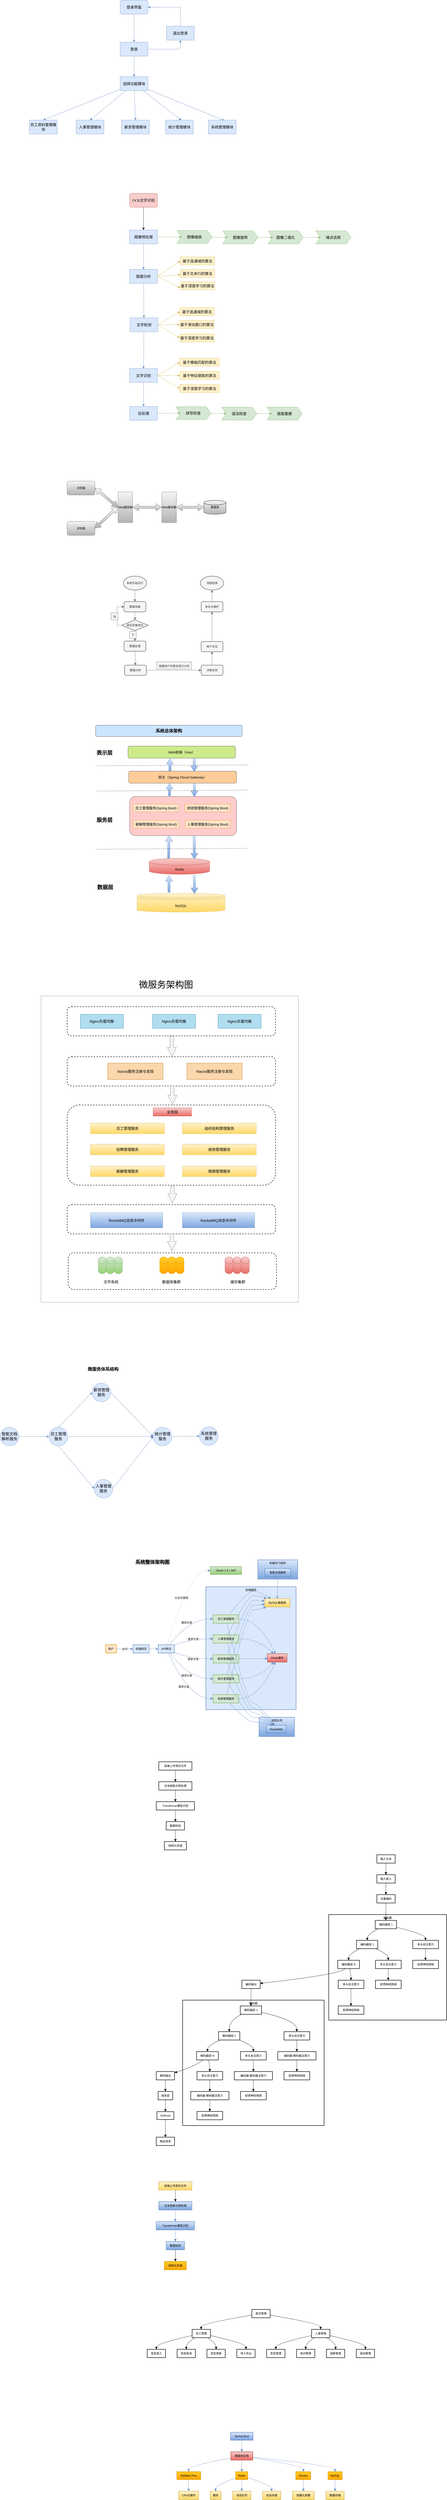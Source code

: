 <mxfile version="24.4.8" type="github">
  <diagram name="第 1 页" id="-HzKsZkmTxGfxk5T1sYI">
    <mxGraphModel dx="2234" dy="1196" grid="0" gridSize="10" guides="1" tooltips="1" connect="1" arrows="1" fold="1" page="0" pageScale="1" pageWidth="1169" pageHeight="827" math="0" shadow="0">
      <root>
        <mxCell id="0" />
        <mxCell id="1" parent="0" />
        <mxCell id="6ONoxern9ZZx5VAs3nk_-87" value="" style="rounded=0;whiteSpace=wrap;html=1;dashed=1;" parent="1" vertex="1">
          <mxGeometry x="-478" y="4015" width="1112" height="1321" as="geometry" />
        </mxCell>
        <mxCell id="6ONoxern9ZZx5VAs3nk_-38" value="" style="rounded=1;whiteSpace=wrap;html=1;fontSize=16;dashed=1;strokeWidth=2;" parent="1" vertex="1">
          <mxGeometry x="-365" y="4061" width="900" height="126" as="geometry" />
        </mxCell>
        <mxCell id="JRH7TbMGBQL19cqoVbQF-5" style="edgeStyle=none;curved=1;rounded=0;orthogonalLoop=1;jettySize=auto;html=1;fontSize=12;startSize=8;endSize=8;fillColor=#dae8fc;strokeColor=#6c8ebf;" parent="1" source="JRH7TbMGBQL19cqoVbQF-2" target="JRH7TbMGBQL19cqoVbQF-3" edge="1">
          <mxGeometry relative="1" as="geometry" />
        </mxCell>
        <mxCell id="JRH7TbMGBQL19cqoVbQF-2" value="登录界面" style="rounded=1;whiteSpace=wrap;html=1;fontSize=16;fillColor=#dae8fc;strokeColor=#6c8ebf;" parent="1" vertex="1">
          <mxGeometry x="-136" y="-280" width="120" height="60" as="geometry" />
        </mxCell>
        <mxCell id="JRH7TbMGBQL19cqoVbQF-6" style="edgeStyle=orthogonalEdgeStyle;orthogonalLoop=1;jettySize=auto;html=1;entryX=0.5;entryY=1;entryDx=0;entryDy=0;fontSize=12;startSize=8;endSize=8;strokeColor=#6c8ebf;fillColor=#dae8fc;" parent="1" source="JRH7TbMGBQL19cqoVbQF-3" target="JRH7TbMGBQL19cqoVbQF-4" edge="1">
          <mxGeometry relative="1" as="geometry" />
        </mxCell>
        <mxCell id="JRH7TbMGBQL19cqoVbQF-16" style="edgeStyle=none;curved=1;rounded=0;orthogonalLoop=1;jettySize=auto;html=1;exitX=0.5;exitY=1;exitDx=0;exitDy=0;entryX=0.5;entryY=0;entryDx=0;entryDy=0;fontSize=12;startSize=8;endSize=8;fillColor=#dae8fc;strokeColor=#6c8ebf;" parent="1" source="JRH7TbMGBQL19cqoVbQF-3" target="JRH7TbMGBQL19cqoVbQF-10" edge="1">
          <mxGeometry relative="1" as="geometry" />
        </mxCell>
        <mxCell id="JRH7TbMGBQL19cqoVbQF-3" value="登录" style="rounded=0;whiteSpace=wrap;html=1;fontSize=16;fillColor=#dae8fc;strokeColor=#6c8ebf;" parent="1" vertex="1">
          <mxGeometry x="-136" y="-99" width="120" height="60" as="geometry" />
        </mxCell>
        <mxCell id="JRH7TbMGBQL19cqoVbQF-7" style="edgeStyle=orthogonalEdgeStyle;rounded=0;orthogonalLoop=1;jettySize=auto;html=1;exitX=0.5;exitY=0;exitDx=0;exitDy=0;entryX=1;entryY=0.5;entryDx=0;entryDy=0;fontSize=12;startSize=8;endSize=8;fillColor=#dae8fc;strokeColor=#6c8ebf;" parent="1" source="JRH7TbMGBQL19cqoVbQF-4" target="JRH7TbMGBQL19cqoVbQF-2" edge="1">
          <mxGeometry relative="1" as="geometry" />
        </mxCell>
        <mxCell id="JRH7TbMGBQL19cqoVbQF-4" value="退出登录" style="rounded=0;whiteSpace=wrap;html=1;fontSize=16;fillColor=#dae8fc;strokeColor=#6c8ebf;" parent="1" vertex="1">
          <mxGeometry x="64" y="-168" width="120" height="60" as="geometry" />
        </mxCell>
        <mxCell id="JRH7TbMGBQL19cqoVbQF-18" style="edgeStyle=none;curved=1;rounded=0;orthogonalLoop=1;jettySize=auto;html=1;entryX=0.5;entryY=0;entryDx=0;entryDy=0;fontSize=12;startSize=8;endSize=8;fillColor=#dae8fc;strokeColor=#6c8ebf;" parent="1" source="JRH7TbMGBQL19cqoVbQF-10" target="JRH7TbMGBQL19cqoVbQF-12" edge="1">
          <mxGeometry relative="1" as="geometry" />
        </mxCell>
        <mxCell id="JRH7TbMGBQL19cqoVbQF-19" style="edgeStyle=none;curved=1;rounded=0;orthogonalLoop=1;jettySize=auto;html=1;entryX=0.5;entryY=0;entryDx=0;entryDy=0;fontSize=12;startSize=8;endSize=8;fillColor=#dae8fc;strokeColor=#6c8ebf;" parent="1" source="JRH7TbMGBQL19cqoVbQF-10" target="JRH7TbMGBQL19cqoVbQF-11" edge="1">
          <mxGeometry relative="1" as="geometry" />
        </mxCell>
        <mxCell id="JRH7TbMGBQL19cqoVbQF-20" style="edgeStyle=none;curved=1;rounded=0;orthogonalLoop=1;jettySize=auto;html=1;entryX=0.5;entryY=0;entryDx=0;entryDy=0;fontSize=12;startSize=8;endSize=8;fillColor=#dae8fc;strokeColor=#6c8ebf;" parent="1" source="JRH7TbMGBQL19cqoVbQF-10" target="JRH7TbMGBQL19cqoVbQF-13" edge="1">
          <mxGeometry relative="1" as="geometry" />
        </mxCell>
        <mxCell id="JRH7TbMGBQL19cqoVbQF-21" style="edgeStyle=none;curved=1;rounded=0;orthogonalLoop=1;jettySize=auto;html=1;entryX=0.567;entryY=0;entryDx=0;entryDy=0;entryPerimeter=0;fontSize=12;startSize=8;endSize=8;fillColor=#dae8fc;strokeColor=#6c8ebf;" parent="1" source="JRH7TbMGBQL19cqoVbQF-10" target="JRH7TbMGBQL19cqoVbQF-14" edge="1">
          <mxGeometry relative="1" as="geometry" />
        </mxCell>
        <mxCell id="JRH7TbMGBQL19cqoVbQF-22" style="edgeStyle=none;curved=1;rounded=0;orthogonalLoop=1;jettySize=auto;html=1;entryX=0.567;entryY=0.033;entryDx=0;entryDy=0;entryPerimeter=0;fontSize=12;startSize=8;endSize=8;fillColor=#dae8fc;strokeColor=#6c8ebf;" parent="1" source="JRH7TbMGBQL19cqoVbQF-10" target="JRH7TbMGBQL19cqoVbQF-15" edge="1">
          <mxGeometry relative="1" as="geometry" />
        </mxCell>
        <mxCell id="JRH7TbMGBQL19cqoVbQF-10" value="选择功能模块" style="rounded=0;whiteSpace=wrap;html=1;fontSize=16;fillColor=#dae8fc;strokeColor=#6c8ebf;" parent="1" vertex="1">
          <mxGeometry x="-136" y="50" width="120" height="60" as="geometry" />
        </mxCell>
        <mxCell id="JRH7TbMGBQL19cqoVbQF-11" value="&lt;p&gt;&lt;font face=&quot;宋体&quot;&gt;员工资料管理模块&lt;/font&gt;&lt;/p&gt;" style="rounded=0;whiteSpace=wrap;html=1;fontSize=16;fillColor=#dae8fc;strokeColor=#6c8ebf;" parent="1" vertex="1">
          <mxGeometry x="-528" y="237" width="120" height="60" as="geometry" />
        </mxCell>
        <mxCell id="JRH7TbMGBQL19cqoVbQF-12" value="&lt;p&gt;&lt;font face=&quot;宋体&quot;&gt;人事管理模块&lt;/font&gt;&lt;/p&gt;" style="rounded=0;whiteSpace=wrap;html=1;fontSize=16;fillColor=#dae8fc;strokeColor=#6c8ebf;" parent="1" vertex="1">
          <mxGeometry x="-326" y="237" width="120" height="60" as="geometry" />
        </mxCell>
        <mxCell id="JRH7TbMGBQL19cqoVbQF-13" value="&lt;p&gt;&lt;font face=&quot;宋体&quot;&gt;薪资管理模块&lt;/font&gt;&lt;/p&gt;" style="rounded=0;whiteSpace=wrap;html=1;fontSize=16;fillColor=#dae8fc;strokeColor=#6c8ebf;" parent="1" vertex="1">
          <mxGeometry x="-130" y="237" width="120" height="60" as="geometry" />
        </mxCell>
        <mxCell id="JRH7TbMGBQL19cqoVbQF-14" value="&lt;p&gt;&lt;font face=&quot;宋体&quot;&gt;统计管理模块&lt;/font&gt;&lt;/p&gt;" style="rounded=0;whiteSpace=wrap;html=1;fontSize=16;fillColor=#dae8fc;strokeColor=#6c8ebf;" parent="1" vertex="1">
          <mxGeometry x="60" y="237" width="120" height="60" as="geometry" />
        </mxCell>
        <mxCell id="JRH7TbMGBQL19cqoVbQF-15" value="&lt;p&gt;&lt;font face=&quot;宋体&quot;&gt;系统管理模块&lt;/font&gt;&lt;/p&gt;" style="rounded=0;whiteSpace=wrap;html=1;fontSize=16;fillColor=#dae8fc;strokeColor=#6c8ebf;" parent="1" vertex="1">
          <mxGeometry x="245" y="237" width="120" height="60" as="geometry" />
        </mxCell>
        <mxCell id="JRH7TbMGBQL19cqoVbQF-31" style="edgeStyle=none;curved=1;rounded=0;orthogonalLoop=1;jettySize=auto;html=1;exitX=0.5;exitY=1;exitDx=0;exitDy=0;entryX=0.5;entryY=0;entryDx=0;entryDy=0;fontSize=12;startSize=8;endSize=8;" parent="1" source="JRH7TbMGBQL19cqoVbQF-23" target="JRH7TbMGBQL19cqoVbQF-24" edge="1">
          <mxGeometry relative="1" as="geometry" />
        </mxCell>
        <mxCell id="JRH7TbMGBQL19cqoVbQF-23" value="&lt;p&gt;&lt;font face=&quot;宋体&quot;&gt;OCR文字识别&lt;/font&gt;&lt;/p&gt;" style="rounded=1;whiteSpace=wrap;html=1;fontSize=16;fillColor=#f8cecc;strokeColor=#b85450;" parent="1" vertex="1">
          <mxGeometry x="-95" y="553" width="120" height="60" as="geometry" />
        </mxCell>
        <mxCell id="JRH7TbMGBQL19cqoVbQF-36" style="edgeStyle=none;curved=1;rounded=0;orthogonalLoop=1;jettySize=auto;html=1;exitX=1;exitY=0.5;exitDx=0;exitDy=0;entryX=0;entryY=0.5;entryDx=0;entryDy=0;fontSize=12;startSize=8;endSize=8;fillColor=#d5e8d4;strokeColor=#82b366;" parent="1" source="JRH7TbMGBQL19cqoVbQF-24" target="JRH7TbMGBQL19cqoVbQF-33" edge="1">
          <mxGeometry relative="1" as="geometry" />
        </mxCell>
        <mxCell id="JRH7TbMGBQL19cqoVbQF-49" style="edgeStyle=none;curved=1;rounded=0;orthogonalLoop=1;jettySize=auto;html=1;exitX=0.5;exitY=1;exitDx=0;exitDy=0;fontSize=12;startSize=8;endSize=8;fillColor=#dae8fc;strokeColor=#6c8ebf;" parent="1" source="JRH7TbMGBQL19cqoVbQF-24" target="JRH7TbMGBQL19cqoVbQF-25" edge="1">
          <mxGeometry relative="1" as="geometry" />
        </mxCell>
        <mxCell id="JRH7TbMGBQL19cqoVbQF-24" value="&lt;p&gt;&lt;font face=&quot;宋体&quot;&gt;图像预处理&lt;/font&gt;&lt;/p&gt;" style="rounded=0;whiteSpace=wrap;html=1;fontSize=16;fillColor=#dae8fc;strokeColor=#6c8ebf;" parent="1" vertex="1">
          <mxGeometry x="-95" y="711" width="120" height="60" as="geometry" />
        </mxCell>
        <mxCell id="JRH7TbMGBQL19cqoVbQF-52" style="edgeStyle=none;curved=1;rounded=0;orthogonalLoop=1;jettySize=auto;html=1;fontSize=12;startSize=8;endSize=8;fillColor=#dae8fc;strokeColor=#6c8ebf;" parent="1" source="JRH7TbMGBQL19cqoVbQF-25" target="JRH7TbMGBQL19cqoVbQF-27" edge="1">
          <mxGeometry relative="1" as="geometry" />
        </mxCell>
        <mxCell id="JRH7TbMGBQL19cqoVbQF-95" style="edgeStyle=none;curved=1;rounded=0;orthogonalLoop=1;jettySize=auto;html=1;entryX=0;entryY=0.5;entryDx=0;entryDy=0;fontSize=12;startSize=8;endSize=8;exitX=1;exitY=0.5;exitDx=0;exitDy=0;fillColor=#fff2cc;strokeColor=#d6b656;" parent="1" source="JRH7TbMGBQL19cqoVbQF-25" target="JRH7TbMGBQL19cqoVbQF-89" edge="1">
          <mxGeometry relative="1" as="geometry" />
        </mxCell>
        <mxCell id="JRH7TbMGBQL19cqoVbQF-96" style="edgeStyle=none;curved=1;rounded=0;orthogonalLoop=1;jettySize=auto;html=1;exitX=1;exitY=0.5;exitDx=0;exitDy=0;fontSize=12;startSize=8;endSize=8;fillColor=#fff2cc;strokeColor=#d6b656;" parent="1" source="JRH7TbMGBQL19cqoVbQF-25" target="JRH7TbMGBQL19cqoVbQF-90" edge="1">
          <mxGeometry relative="1" as="geometry" />
        </mxCell>
        <mxCell id="JRH7TbMGBQL19cqoVbQF-97" style="edgeStyle=none;curved=1;rounded=0;orthogonalLoop=1;jettySize=auto;html=1;exitX=1;exitY=0.5;exitDx=0;exitDy=0;entryX=0;entryY=0.75;entryDx=0;entryDy=0;fontSize=12;startSize=8;endSize=8;fillColor=#fff2cc;strokeColor=#d6b656;" parent="1" source="JRH7TbMGBQL19cqoVbQF-25" target="JRH7TbMGBQL19cqoVbQF-91" edge="1">
          <mxGeometry relative="1" as="geometry" />
        </mxCell>
        <mxCell id="JRH7TbMGBQL19cqoVbQF-25" value="&lt;p&gt;&lt;font face=&quot;宋体&quot;&gt;版面分析&lt;/font&gt;&lt;/p&gt;" style="rounded=0;whiteSpace=wrap;html=1;fontSize=16;fillColor=#dae8fc;strokeColor=#6c8ebf;" parent="1" vertex="1">
          <mxGeometry x="-95" y="881" width="120" height="60" as="geometry" />
        </mxCell>
        <mxCell id="JRH7TbMGBQL19cqoVbQF-54" style="edgeStyle=none;curved=1;rounded=0;orthogonalLoop=1;jettySize=auto;html=1;entryX=0.5;entryY=0;entryDx=0;entryDy=0;fontSize=12;startSize=8;endSize=8;fillColor=#dae8fc;strokeColor=#6c8ebf;" parent="1" source="JRH7TbMGBQL19cqoVbQF-26" target="JRH7TbMGBQL19cqoVbQF-28" edge="1">
          <mxGeometry relative="1" as="geometry" />
        </mxCell>
        <mxCell id="JRH7TbMGBQL19cqoVbQF-104" style="edgeStyle=none;curved=1;rounded=0;orthogonalLoop=1;jettySize=auto;html=1;exitX=1;exitY=0.5;exitDx=0;exitDy=0;entryX=0;entryY=0.5;entryDx=0;entryDy=0;fontSize=12;startSize=8;endSize=8;fillColor=#fff2cc;strokeColor=#d6b656;" parent="1" source="JRH7TbMGBQL19cqoVbQF-26" target="JRH7TbMGBQL19cqoVbQF-101" edge="1">
          <mxGeometry relative="1" as="geometry" />
        </mxCell>
        <mxCell id="JRH7TbMGBQL19cqoVbQF-105" style="edgeStyle=none;curved=1;rounded=0;orthogonalLoop=1;jettySize=auto;html=1;exitX=1;exitY=0.5;exitDx=0;exitDy=0;entryX=0;entryY=0.5;entryDx=0;entryDy=0;fontSize=12;startSize=8;endSize=8;fillColor=#fff2cc;strokeColor=#d6b656;" parent="1" source="JRH7TbMGBQL19cqoVbQF-26" target="JRH7TbMGBQL19cqoVbQF-102" edge="1">
          <mxGeometry relative="1" as="geometry" />
        </mxCell>
        <mxCell id="JRH7TbMGBQL19cqoVbQF-106" style="edgeStyle=none;curved=1;rounded=0;orthogonalLoop=1;jettySize=auto;html=1;exitX=1;exitY=0.5;exitDx=0;exitDy=0;entryX=0;entryY=0.5;entryDx=0;entryDy=0;fontSize=12;startSize=8;endSize=8;fillColor=#fff2cc;strokeColor=#d6b656;" parent="1" source="JRH7TbMGBQL19cqoVbQF-26" target="JRH7TbMGBQL19cqoVbQF-103" edge="1">
          <mxGeometry relative="1" as="geometry" />
        </mxCell>
        <mxCell id="JRH7TbMGBQL19cqoVbQF-26" value="&lt;p&gt;&lt;font face=&quot;宋体&quot;&gt;文字识别&lt;/font&gt;&lt;/p&gt;" style="rounded=0;whiteSpace=wrap;html=1;fontSize=16;fillColor=#dae8fc;strokeColor=#6c8ebf;" parent="1" vertex="1">
          <mxGeometry x="-95" y="1308.5" width="120" height="60" as="geometry" />
        </mxCell>
        <mxCell id="JRH7TbMGBQL19cqoVbQF-53" style="edgeStyle=none;curved=1;rounded=0;orthogonalLoop=1;jettySize=auto;html=1;entryX=0.5;entryY=0;entryDx=0;entryDy=0;fontSize=12;startSize=8;endSize=8;fillColor=#dae8fc;strokeColor=#6c8ebf;" parent="1" source="JRH7TbMGBQL19cqoVbQF-27" target="JRH7TbMGBQL19cqoVbQF-26" edge="1">
          <mxGeometry relative="1" as="geometry" />
        </mxCell>
        <mxCell id="JRH7TbMGBQL19cqoVbQF-98" style="edgeStyle=none;curved=1;rounded=0;orthogonalLoop=1;jettySize=auto;html=1;exitX=1;exitY=0.5;exitDx=0;exitDy=0;entryX=0;entryY=0.5;entryDx=0;entryDy=0;fontSize=12;startSize=8;endSize=8;fillColor=#fff2cc;strokeColor=#d6b656;" parent="1" source="JRH7TbMGBQL19cqoVbQF-27" target="JRH7TbMGBQL19cqoVbQF-92" edge="1">
          <mxGeometry relative="1" as="geometry" />
        </mxCell>
        <mxCell id="JRH7TbMGBQL19cqoVbQF-99" style="edgeStyle=none;curved=1;rounded=0;orthogonalLoop=1;jettySize=auto;html=1;exitX=1;exitY=0.5;exitDx=0;exitDy=0;fontSize=12;startSize=8;endSize=8;fillColor=#fff2cc;strokeColor=#d6b656;" parent="1" source="JRH7TbMGBQL19cqoVbQF-27" target="JRH7TbMGBQL19cqoVbQF-93" edge="1">
          <mxGeometry relative="1" as="geometry" />
        </mxCell>
        <mxCell id="JRH7TbMGBQL19cqoVbQF-100" style="edgeStyle=none;curved=1;rounded=0;orthogonalLoop=1;jettySize=auto;html=1;exitX=1;exitY=0.5;exitDx=0;exitDy=0;entryX=0;entryY=0.5;entryDx=0;entryDy=0;fontSize=12;startSize=8;endSize=8;fillColor=#fff2cc;strokeColor=#d6b656;" parent="1" source="JRH7TbMGBQL19cqoVbQF-27" target="JRH7TbMGBQL19cqoVbQF-94" edge="1">
          <mxGeometry relative="1" as="geometry" />
        </mxCell>
        <mxCell id="JRH7TbMGBQL19cqoVbQF-27" value="&lt;p&gt;&lt;font face=&quot;宋体&quot;&gt;文字检测&lt;/font&gt;&lt;/p&gt;" style="rounded=0;whiteSpace=wrap;html=1;fontSize=16;fillColor=#dae8fc;strokeColor=#6c8ebf;" parent="1" vertex="1">
          <mxGeometry x="-93" y="1090" width="120" height="60" as="geometry" />
        </mxCell>
        <mxCell id="JRH7TbMGBQL19cqoVbQF-87" style="edgeStyle=none;curved=1;rounded=0;orthogonalLoop=1;jettySize=auto;html=1;entryX=0;entryY=0.5;entryDx=0;entryDy=0;fontSize=12;startSize=8;endSize=8;fillColor=#d5e8d4;strokeColor=#82b366;" parent="1" source="JRH7TbMGBQL19cqoVbQF-28" target="JRH7TbMGBQL19cqoVbQF-71" edge="1">
          <mxGeometry relative="1" as="geometry" />
        </mxCell>
        <mxCell id="JRH7TbMGBQL19cqoVbQF-28" value="&lt;p&gt;&lt;font face=&quot;宋体&quot;&gt;后处理&lt;/font&gt;&lt;/p&gt;" style="rounded=0;whiteSpace=wrap;html=1;fontSize=16;fillColor=#dae8fc;strokeColor=#6c8ebf;" parent="1" vertex="1">
          <mxGeometry x="-95" y="1472" width="120" height="60" as="geometry" />
        </mxCell>
        <mxCell id="JRH7TbMGBQL19cqoVbQF-32" value="&lt;p&gt;&lt;font face=&quot;宋体&quot;&gt;噪点去除&lt;/font&gt;&lt;/p&gt;" style="shape=step;perimeter=stepPerimeter;whiteSpace=wrap;html=1;fixedSize=1;fontSize=16;fillColor=#d5e8d4;strokeColor=#82b366;" parent="1" vertex="1">
          <mxGeometry x="709" y="715" width="152" height="56" as="geometry" />
        </mxCell>
        <mxCell id="JRH7TbMGBQL19cqoVbQF-37" style="edgeStyle=none;curved=1;rounded=0;orthogonalLoop=1;jettySize=auto;html=1;entryX=0;entryY=0.5;entryDx=0;entryDy=0;fontSize=12;startSize=8;endSize=8;fillColor=#d5e8d4;strokeColor=#82b366;" parent="1" source="JRH7TbMGBQL19cqoVbQF-33" target="JRH7TbMGBQL19cqoVbQF-34" edge="1">
          <mxGeometry relative="1" as="geometry" />
        </mxCell>
        <mxCell id="JRH7TbMGBQL19cqoVbQF-33" value="&lt;p&gt;&lt;font face=&quot;宋体&quot;&gt;图像缩放&lt;/font&gt;&lt;/p&gt;" style="shape=step;perimeter=stepPerimeter;whiteSpace=wrap;html=1;fixedSize=1;fontSize=16;fillColor=#d5e8d4;strokeColor=#82b366;" parent="1" vertex="1">
          <mxGeometry x="109" y="713" width="152" height="56" as="geometry" />
        </mxCell>
        <mxCell id="JRH7TbMGBQL19cqoVbQF-38" style="edgeStyle=none;curved=1;rounded=0;orthogonalLoop=1;jettySize=auto;html=1;entryX=0;entryY=0.5;entryDx=0;entryDy=0;fontSize=12;startSize=8;endSize=8;fillColor=#d5e8d4;strokeColor=#82b366;" parent="1" source="JRH7TbMGBQL19cqoVbQF-34" target="JRH7TbMGBQL19cqoVbQF-35" edge="1">
          <mxGeometry relative="1" as="geometry" />
        </mxCell>
        <mxCell id="JRH7TbMGBQL19cqoVbQF-34" value="&lt;p&gt;&lt;font face=&quot;宋体&quot;&gt;图像旋转&lt;/font&gt;&lt;/p&gt;" style="shape=step;perimeter=stepPerimeter;whiteSpace=wrap;html=1;fixedSize=1;fontSize=16;fillColor=#d5e8d4;strokeColor=#82b366;" parent="1" vertex="1">
          <mxGeometry x="307" y="715" width="152" height="56" as="geometry" />
        </mxCell>
        <mxCell id="JRH7TbMGBQL19cqoVbQF-39" style="edgeStyle=none;curved=1;rounded=0;orthogonalLoop=1;jettySize=auto;html=1;fontSize=12;startSize=8;endSize=8;fillColor=#d5e8d4;strokeColor=#82b366;" parent="1" source="JRH7TbMGBQL19cqoVbQF-35" target="JRH7TbMGBQL19cqoVbQF-32" edge="1">
          <mxGeometry relative="1" as="geometry" />
        </mxCell>
        <mxCell id="JRH7TbMGBQL19cqoVbQF-35" value="&lt;p&gt;&lt;font face=&quot;宋体&quot;&gt;图像二值化&lt;/font&gt;&lt;/p&gt;" style="shape=step;perimeter=stepPerimeter;whiteSpace=wrap;html=1;fixedSize=1;fontSize=16;fillColor=#d5e8d4;strokeColor=#82b366;" parent="1" vertex="1">
          <mxGeometry x="503" y="715" width="152" height="56" as="geometry" />
        </mxCell>
        <mxCell id="JRH7TbMGBQL19cqoVbQF-70" style="edgeStyle=none;curved=1;rounded=0;orthogonalLoop=1;jettySize=auto;html=1;entryX=0;entryY=0.5;entryDx=0;entryDy=0;fontSize=12;startSize=8;endSize=8;fillColor=#d5e8d4;strokeColor=#82b366;" parent="1" source="JRH7TbMGBQL19cqoVbQF-71" target="JRH7TbMGBQL19cqoVbQF-73" edge="1">
          <mxGeometry relative="1" as="geometry" />
        </mxCell>
        <mxCell id="JRH7TbMGBQL19cqoVbQF-71" value="&lt;p&gt;&lt;font face=&quot;宋体&quot;&gt;拼写检查&lt;/font&gt;&lt;/p&gt;" style="shape=step;perimeter=stepPerimeter;whiteSpace=wrap;html=1;fixedSize=1;fontSize=16;fillColor=#d5e8d4;strokeColor=#82b366;" parent="1" vertex="1">
          <mxGeometry x="104" y="1473" width="152" height="56" as="geometry" />
        </mxCell>
        <mxCell id="JRH7TbMGBQL19cqoVbQF-72" style="edgeStyle=none;curved=1;rounded=0;orthogonalLoop=1;jettySize=auto;html=1;entryX=0;entryY=0.5;entryDx=0;entryDy=0;fontSize=12;startSize=8;endSize=8;fillColor=#d5e8d4;strokeColor=#82b366;" parent="1" source="JRH7TbMGBQL19cqoVbQF-73" target="JRH7TbMGBQL19cqoVbQF-75" edge="1">
          <mxGeometry relative="1" as="geometry" />
        </mxCell>
        <mxCell id="JRH7TbMGBQL19cqoVbQF-73" value="&lt;p class=&quot;MsoNormal&quot;&gt;&lt;span style=&quot;mso-spacerun:&#39;yes&#39;;font-family:宋体;font-size:12.0pt;&#xa;mso-font-kerning:1.0pt;&quot;&gt;&lt;font face=&quot;宋体&quot;&gt;语法检查&lt;/font&gt;&lt;/span&gt;&lt;/p&gt;" style="shape=step;perimeter=stepPerimeter;whiteSpace=wrap;html=1;fixedSize=1;fontSize=16;fillColor=#d5e8d4;strokeColor=#82b366;" parent="1" vertex="1">
          <mxGeometry x="302" y="1475" width="152" height="56" as="geometry" />
        </mxCell>
        <mxCell id="JRH7TbMGBQL19cqoVbQF-75" value="&lt;p&gt;&lt;font face=&quot;宋体&quot;&gt;版面重建&lt;/font&gt;&lt;/p&gt;" style="shape=step;perimeter=stepPerimeter;whiteSpace=wrap;html=1;fixedSize=1;fontSize=16;fillColor=#d5e8d4;strokeColor=#82b366;" parent="1" vertex="1">
          <mxGeometry x="498" y="1475" width="152" height="56" as="geometry" />
        </mxCell>
        <mxCell id="JRH7TbMGBQL19cqoVbQF-89" value="&lt;p&gt;&lt;font face=&quot;宋体&quot;&gt;基于连通域的算法&lt;/font&gt;&lt;/p&gt;" style="rounded=0;whiteSpace=wrap;html=1;fontSize=16;fillColor=#fff2cc;strokeColor=#d6b656;" parent="1" vertex="1">
          <mxGeometry x="124" y="827" width="148" height="35" as="geometry" />
        </mxCell>
        <mxCell id="JRH7TbMGBQL19cqoVbQF-90" value="&lt;p&gt;&lt;font face=&quot;宋体&quot;&gt;基于文本行的算法&lt;/font&gt;&lt;/p&gt;" style="rounded=0;whiteSpace=wrap;html=1;fontSize=16;fillColor=#fff2cc;strokeColor=#d6b656;" parent="1" vertex="1">
          <mxGeometry x="124" y="881" width="148" height="35" as="geometry" />
        </mxCell>
        <mxCell id="JRH7TbMGBQL19cqoVbQF-91" value="&lt;p&gt;&lt;font face=&quot;宋体&quot;&gt;基于深度学习的算法&lt;/font&gt;&lt;/p&gt;" style="rounded=0;whiteSpace=wrap;html=1;fontSize=16;fillColor=#fff2cc;strokeColor=#d6b656;" parent="1" vertex="1">
          <mxGeometry x="124" y="934" width="148" height="35" as="geometry" />
        </mxCell>
        <mxCell id="JRH7TbMGBQL19cqoVbQF-92" value="&lt;p&gt;&lt;font face=&quot;宋体&quot;&gt;基于连通域的算法&lt;/font&gt;&lt;/p&gt;" style="rounded=0;whiteSpace=wrap;html=1;fontSize=16;fillColor=#fff2cc;strokeColor=#d6b656;" parent="1" vertex="1">
          <mxGeometry x="122" y="1046" width="148" height="35" as="geometry" />
        </mxCell>
        <mxCell id="JRH7TbMGBQL19cqoVbQF-93" value="&lt;p&gt;&lt;font face=&quot;宋体&quot;&gt;基于滑动窗口的算法&lt;/font&gt;&lt;/p&gt;" style="rounded=0;whiteSpace=wrap;html=1;fontSize=16;fillColor=#fff2cc;strokeColor=#d6b656;" parent="1" vertex="1">
          <mxGeometry x="122" y="1101" width="148" height="35" as="geometry" />
        </mxCell>
        <mxCell id="JRH7TbMGBQL19cqoVbQF-94" value="&lt;p&gt;&lt;font face=&quot;宋体&quot;&gt;基于深度学习的算法&lt;/font&gt;&lt;/p&gt;" style="rounded=0;whiteSpace=wrap;html=1;fontSize=16;fillColor=#fff2cc;strokeColor=#d6b656;" parent="1" vertex="1">
          <mxGeometry x="122" y="1159" width="148" height="35" as="geometry" />
        </mxCell>
        <mxCell id="JRH7TbMGBQL19cqoVbQF-101" value="&lt;p&gt;&lt;font face=&quot;宋体&quot;&gt;基于模板匹配的算法&lt;/font&gt;&lt;/p&gt;" style="rounded=0;whiteSpace=wrap;html=1;fontSize=16;fillColor=#fff2cc;strokeColor=#d6b656;" parent="1" vertex="1">
          <mxGeometry x="122" y="1264" width="170" height="35" as="geometry" />
        </mxCell>
        <mxCell id="JRH7TbMGBQL19cqoVbQF-102" value="&lt;p&gt;&lt;font face=&quot;宋体&quot;&gt;基于特征提取的算法&lt;/font&gt;&lt;/p&gt;" style="rounded=0;whiteSpace=wrap;html=1;fontSize=16;fillColor=#fff2cc;strokeColor=#d6b656;" parent="1" vertex="1">
          <mxGeometry x="122" y="1321" width="170" height="35" as="geometry" />
        </mxCell>
        <mxCell id="JRH7TbMGBQL19cqoVbQF-103" value="&lt;p&gt;&lt;font face=&quot;宋体&quot;&gt;基于深度学习的算法&lt;/font&gt;&lt;/p&gt;" style="rounded=0;whiteSpace=wrap;html=1;fontSize=16;fillColor=#fff2cc;strokeColor=#d6b656;" parent="1" vertex="1">
          <mxGeometry x="122" y="1377" width="170" height="35" as="geometry" />
        </mxCell>
        <mxCell id="ykjfoptqHH09ofvX00xG-2" value="浏览器" style="rounded=1;whiteSpace=wrap;html=1;fillColor=#f5f5f5;strokeColor=#666666;gradientColor=#b3b3b3;" parent="1" vertex="1">
          <mxGeometry x="-365" y="1794" width="120" height="60" as="geometry" />
        </mxCell>
        <mxCell id="ykjfoptqHH09ofvX00xG-3" value="浏览器" style="rounded=1;whiteSpace=wrap;html=1;fillColor=#f5f5f5;strokeColor=#666666;gradientColor=#b3b3b3;" parent="1" vertex="1">
          <mxGeometry x="-365" y="1968" width="120" height="60" as="geometry" />
        </mxCell>
        <mxCell id="ykjfoptqHH09ofvX00xG-4" value="Web服务器" style="rounded=0;whiteSpace=wrap;html=1;fillColor=#f5f5f5;strokeColor=#666666;gradientColor=#b3b3b3;" parent="1" vertex="1">
          <mxGeometry x="-145" y="1841" width="63" height="132" as="geometry" />
        </mxCell>
        <mxCell id="ykjfoptqHH09ofvX00xG-5" value="Web服务器" style="rounded=0;whiteSpace=wrap;html=1;fillColor=#f5f5f5;strokeColor=#666666;gradientColor=#b3b3b3;" parent="1" vertex="1">
          <mxGeometry x="44" y="1841" width="63" height="132" as="geometry" />
        </mxCell>
        <mxCell id="ykjfoptqHH09ofvX00xG-6" value="数据库" style="strokeWidth=2;html=1;shape=mxgraph.flowchart.database;whiteSpace=wrap;fillColor=#f5f5f5;strokeColor=#666666;gradientColor=#b3b3b3;" parent="1" vertex="1">
          <mxGeometry x="226" y="1877" width="95" height="60" as="geometry" />
        </mxCell>
        <mxCell id="ykjfoptqHH09ofvX00xG-7" value="" style="shape=flexArrow;endArrow=classic;startArrow=classic;html=1;rounded=0;fontSize=12;startSize=8;endSize=8;curved=1;entryX=0;entryY=0.5;entryDx=0;entryDy=0;exitX=1;exitY=0.5;exitDx=0;exitDy=0;fillColor=#f5f5f5;strokeColor=#666666;gradientColor=#b3b3b3;" parent="1" source="ykjfoptqHH09ofvX00xG-2" target="ykjfoptqHH09ofvX00xG-4" edge="1">
          <mxGeometry width="100" height="100" relative="1" as="geometry">
            <mxPoint x="-256" y="1949" as="sourcePoint" />
            <mxPoint x="-156" y="1849" as="targetPoint" />
          </mxGeometry>
        </mxCell>
        <mxCell id="ykjfoptqHH09ofvX00xG-8" value="" style="shape=flexArrow;endArrow=classic;startArrow=classic;html=1;rounded=0;fontSize=12;startSize=8;endSize=8;curved=1;exitX=1;exitY=0.5;exitDx=0;exitDy=0;fillColor=#f5f5f5;strokeColor=#666666;gradientColor=#b3b3b3;" parent="1" source="ykjfoptqHH09ofvX00xG-3" edge="1">
          <mxGeometry width="100" height="100" relative="1" as="geometry">
            <mxPoint x="-249" y="2013" as="sourcePoint" />
            <mxPoint x="-146" y="1905" as="targetPoint" />
          </mxGeometry>
        </mxCell>
        <mxCell id="ykjfoptqHH09ofvX00xG-9" value="" style="shape=flexArrow;endArrow=classic;startArrow=classic;html=1;rounded=0;fontSize=12;startSize=8;endSize=8;curved=1;entryX=0;entryY=0.5;entryDx=0;entryDy=0;exitX=1;exitY=0.5;exitDx=0;exitDy=0;fillColor=#f5f5f5;strokeColor=#666666;gradientColor=#b3b3b3;" parent="1" source="ykjfoptqHH09ofvX00xG-4" target="ykjfoptqHH09ofvX00xG-5" edge="1">
          <mxGeometry width="100" height="100" relative="1" as="geometry">
            <mxPoint x="-104" y="2009" as="sourcePoint" />
            <mxPoint x="-4" y="1909" as="targetPoint" />
          </mxGeometry>
        </mxCell>
        <mxCell id="ykjfoptqHH09ofvX00xG-10" value="" style="shape=flexArrow;endArrow=classic;startArrow=classic;html=1;rounded=0;fontSize=12;startSize=8;endSize=8;curved=1;entryX=0;entryY=0.5;entryDx=0;entryDy=0;entryPerimeter=0;exitX=1;exitY=0.5;exitDx=0;exitDy=0;fillColor=#f5f5f5;strokeColor=#666666;gradientColor=#b3b3b3;" parent="1" source="ykjfoptqHH09ofvX00xG-5" target="ykjfoptqHH09ofvX00xG-6" edge="1">
          <mxGeometry width="100" height="100" relative="1" as="geometry">
            <mxPoint x="104" y="2007" as="sourcePoint" />
            <mxPoint x="204" y="1907" as="targetPoint" />
          </mxGeometry>
        </mxCell>
        <mxCell id="ykjfoptqHH09ofvX00xG-20" style="edgeStyle=none;curved=1;rounded=0;orthogonalLoop=1;jettySize=auto;html=1;exitX=0.5;exitY=1;exitDx=0;exitDy=0;exitPerimeter=0;fontSize=12;startSize=8;endSize=8;fillColor=#f5f5f5;strokeColor=#666666;" parent="1" source="ykjfoptqHH09ofvX00xG-11" target="ykjfoptqHH09ofvX00xG-12" edge="1">
          <mxGeometry relative="1" as="geometry" />
        </mxCell>
        <mxCell id="ykjfoptqHH09ofvX00xG-11" value="系统开始运行" style="strokeWidth=2;html=1;shape=mxgraph.flowchart.start_2;whiteSpace=wrap;fillColor=#f5f5f5;strokeColor=#666666;fontColor=#333333;" parent="1" vertex="1">
          <mxGeometry x="-122" y="2204" width="100" height="60" as="geometry" />
        </mxCell>
        <mxCell id="ykjfoptqHH09ofvX00xG-12" value="数据采集" style="rounded=1;whiteSpace=wrap;html=1;absoluteArcSize=1;arcSize=14;strokeWidth=2;fillColor=#f5f5f5;strokeColor=#666666;fontColor=#333333;" parent="1" vertex="1">
          <mxGeometry x="-119" y="2314" width="94" height="44" as="geometry" />
        </mxCell>
        <mxCell id="ykjfoptqHH09ofvX00xG-27" style="edgeStyle=none;curved=1;rounded=0;orthogonalLoop=1;jettySize=auto;html=1;fontSize=12;startSize=8;endSize=8;fillColor=#f5f5f5;strokeColor=#666666;" parent="1" source="ykjfoptqHH09ofvX00xG-13" target="ykjfoptqHH09ofvX00xG-15" edge="1">
          <mxGeometry relative="1" as="geometry" />
        </mxCell>
        <mxCell id="ykjfoptqHH09ofvX00xG-13" value="数据处理" style="rounded=1;whiteSpace=wrap;html=1;absoluteArcSize=1;arcSize=14;strokeWidth=2;fillColor=#f5f5f5;strokeColor=#666666;fontColor=#333333;" parent="1" vertex="1">
          <mxGeometry x="-119" y="2484" width="94" height="44" as="geometry" />
        </mxCell>
        <mxCell id="ykjfoptqHH09ofvX00xG-30" style="edgeStyle=none;curved=1;rounded=0;orthogonalLoop=1;jettySize=auto;html=1;exitX=0.5;exitY=0;exitDx=0;exitDy=0;entryX=0.5;entryY=1;entryDx=0;entryDy=0;fontSize=12;startSize=8;endSize=8;fillColor=#f5f5f5;strokeColor=#666666;" parent="1" source="ykjfoptqHH09ofvX00xG-14" target="ykjfoptqHH09ofvX00xG-16" edge="1">
          <mxGeometry relative="1" as="geometry" />
        </mxCell>
        <mxCell id="ykjfoptqHH09ofvX00xG-14" value="决策支持" style="rounded=1;whiteSpace=wrap;html=1;absoluteArcSize=1;arcSize=14;strokeWidth=2;fillColor=#f5f5f5;strokeColor=#666666;fontColor=#333333;" parent="1" vertex="1">
          <mxGeometry x="214" y="2588" width="94" height="44" as="geometry" />
        </mxCell>
        <mxCell id="ykjfoptqHH09ofvX00xG-28" style="edgeStyle=none;curved=1;rounded=0;orthogonalLoop=1;jettySize=auto;html=1;exitX=1;exitY=0.5;exitDx=0;exitDy=0;fontSize=12;startSize=8;endSize=8;fillColor=#f5f5f5;strokeColor=#666666;" parent="1" source="ykjfoptqHH09ofvX00xG-15" target="ykjfoptqHH09ofvX00xG-14" edge="1">
          <mxGeometry relative="1" as="geometry" />
        </mxCell>
        <mxCell id="ykjfoptqHH09ofvX00xG-15" value="数据分析" style="rounded=1;whiteSpace=wrap;html=1;absoluteArcSize=1;arcSize=14;strokeWidth=2;fillColor=#f5f5f5;strokeColor=#666666;fontColor=#333333;" parent="1" vertex="1">
          <mxGeometry x="-117" y="2588" width="94" height="44" as="geometry" />
        </mxCell>
        <mxCell id="ykjfoptqHH09ofvX00xG-31" style="edgeStyle=none;curved=1;rounded=0;orthogonalLoop=1;jettySize=auto;html=1;exitX=0.5;exitY=0;exitDx=0;exitDy=0;fontSize=12;startSize=8;endSize=8;fillColor=#f5f5f5;strokeColor=#666666;" parent="1" source="ykjfoptqHH09ofvX00xG-16" target="ykjfoptqHH09ofvX00xG-17" edge="1">
          <mxGeometry relative="1" as="geometry" />
        </mxCell>
        <mxCell id="ykjfoptqHH09ofvX00xG-16" value="用户交互" style="rounded=1;whiteSpace=wrap;html=1;absoluteArcSize=1;arcSize=14;strokeWidth=2;fillColor=#f5f5f5;strokeColor=#666666;fontColor=#333333;" parent="1" vertex="1">
          <mxGeometry x="214" y="2486" width="94" height="44" as="geometry" />
        </mxCell>
        <mxCell id="ykjfoptqHH09ofvX00xG-17" value="安全与维护" style="rounded=1;whiteSpace=wrap;html=1;absoluteArcSize=1;arcSize=14;strokeWidth=2;fillColor=#f5f5f5;strokeColor=#666666;fontColor=#333333;" parent="1" vertex="1">
          <mxGeometry x="214" y="2314" width="94" height="44" as="geometry" />
        </mxCell>
        <mxCell id="ykjfoptqHH09ofvX00xG-23" style="edgeStyle=none;curved=1;rounded=0;orthogonalLoop=1;jettySize=auto;html=1;exitX=0.5;exitY=1;exitDx=0;exitDy=0;exitPerimeter=0;entryX=0.5;entryY=0;entryDx=0;entryDy=0;fontSize=12;startSize=8;endSize=8;fillColor=#f5f5f5;strokeColor=#666666;" parent="1" source="ykjfoptqHH09ofvX00xG-21" target="ykjfoptqHH09ofvX00xG-13" edge="1">
          <mxGeometry relative="1" as="geometry" />
        </mxCell>
        <mxCell id="ykjfoptqHH09ofvX00xG-25" style="edgeStyle=orthogonalEdgeStyle;rounded=0;orthogonalLoop=1;jettySize=auto;html=1;exitX=0;exitY=0.5;exitDx=0;exitDy=0;exitPerimeter=0;entryX=0;entryY=0.5;entryDx=0;entryDy=0;fontSize=12;startSize=8;endSize=8;fillColor=#f5f5f5;strokeColor=#666666;" parent="1" source="ykjfoptqHH09ofvX00xG-21" target="ykjfoptqHH09ofvX00xG-12" edge="1">
          <mxGeometry relative="1" as="geometry" />
        </mxCell>
        <mxCell id="ykjfoptqHH09ofvX00xG-21" value="是否采集成功" style="strokeWidth=2;html=1;shape=mxgraph.flowchart.decision;whiteSpace=wrap;fillColor=#f5f5f5;strokeColor=#666666;fontColor=#333333;" parent="1" vertex="1">
          <mxGeometry x="-129" y="2393" width="114" height="46" as="geometry" />
        </mxCell>
        <mxCell id="ykjfoptqHH09ofvX00xG-22" style="edgeStyle=none;curved=1;rounded=0;orthogonalLoop=1;jettySize=auto;html=1;exitX=0.5;exitY=1;exitDx=0;exitDy=0;entryX=0.5;entryY=0;entryDx=0;entryDy=0;entryPerimeter=0;fontSize=12;startSize=8;endSize=8;fillColor=#f5f5f5;strokeColor=#666666;" parent="1" source="ykjfoptqHH09ofvX00xG-12" target="ykjfoptqHH09ofvX00xG-21" edge="1">
          <mxGeometry relative="1" as="geometry" />
        </mxCell>
        <mxCell id="ykjfoptqHH09ofvX00xG-24" value="Y" style="text;html=1;align=center;verticalAlign=middle;resizable=0;points=[];autosize=1;fontSize=16;fillColor=#f5f5f5;strokeColor=#666666;fontColor=#333333;" parent="1" vertex="1">
          <mxGeometry x="-95.5" y="2441.5" width="29" height="31" as="geometry" />
        </mxCell>
        <mxCell id="ykjfoptqHH09ofvX00xG-26" value="N" style="text;html=1;align=center;verticalAlign=middle;resizable=0;points=[];autosize=1;fontSize=16;fillColor=#f5f5f5;strokeColor=#666666;fontColor=#333333;" parent="1" vertex="1">
          <mxGeometry x="-175" y="2362" width="30" height="31" as="geometry" />
        </mxCell>
        <mxCell id="ykjfoptqHH09ofvX00xG-29" value="&lt;font style=&quot;font-size: 12px;&quot;&gt;根据用户的需求进行分析&lt;/font&gt;" style="text;html=1;align=center;verticalAlign=middle;resizable=0;points=[];autosize=1;fontSize=16;fillColor=#f5f5f5;strokeColor=#666666;fontColor=#333333;" parent="1" vertex="1">
          <mxGeometry x="22" y="2574" width="150" height="31" as="geometry" />
        </mxCell>
        <mxCell id="ykjfoptqHH09ofvX00xG-32" value="流程结束" style="strokeWidth=2;html=1;shape=mxgraph.flowchart.start_2;whiteSpace=wrap;fillColor=#f5f5f5;strokeColor=#666666;fontColor=#333333;" parent="1" vertex="1">
          <mxGeometry x="211" y="2204" width="100" height="60" as="geometry" />
        </mxCell>
        <mxCell id="ykjfoptqHH09ofvX00xG-33" style="edgeStyle=none;curved=1;rounded=0;orthogonalLoop=1;jettySize=auto;html=1;exitX=0.5;exitY=0;exitDx=0;exitDy=0;entryX=0.5;entryY=1;entryDx=0;entryDy=0;entryPerimeter=0;fontSize=12;startSize=8;endSize=8;fillColor=#f5f5f5;strokeColor=#666666;" parent="1" source="ykjfoptqHH09ofvX00xG-17" target="ykjfoptqHH09ofvX00xG-32" edge="1">
          <mxGeometry relative="1" as="geometry" />
        </mxCell>
        <mxCell id="6ONoxern9ZZx5VAs3nk_-2" value="&lt;div style=&quot;font-size: 23px;&quot;&gt;表示层&lt;/div&gt;" style="text;html=1;align=center;verticalAlign=middle;resizable=0;points=[];autosize=1;strokeColor=none;fillColor=none;fontSize=23;fontColor=default;fontStyle=1" parent="1" vertex="1">
          <mxGeometry x="-248" y="2946" width="87" height="40" as="geometry" />
        </mxCell>
        <mxCell id="6ONoxern9ZZx5VAs3nk_-3" value="服务层" style="text;html=1;align=center;verticalAlign=middle;resizable=0;points=[];autosize=1;strokeColor=none;fillColor=none;fontSize=23;fontColor=default;fontStyle=1" parent="1" vertex="1">
          <mxGeometry x="-248" y="3236" width="87" height="40" as="geometry" />
        </mxCell>
        <mxCell id="6ONoxern9ZZx5VAs3nk_-4" value="数据层" style="text;html=1;align=center;verticalAlign=middle;resizable=0;points=[];autosize=1;strokeColor=none;fillColor=none;fontSize=23;fontColor=default;fontStyle=1" parent="1" vertex="1">
          <mxGeometry x="-245" y="3526" width="87" height="40" as="geometry" />
        </mxCell>
        <mxCell id="6ONoxern9ZZx5VAs3nk_-5" value="Web前端（Vue）" style="rounded=1;whiteSpace=wrap;html=1;fontSize=15;fillColor=#cdeb8b;strokeColor=#36393d;" parent="1" vertex="1">
          <mxGeometry x="-102" y="2937" width="464" height="52" as="geometry" />
        </mxCell>
        <mxCell id="6ONoxern9ZZx5VAs3nk_-8" value="网关（Spring Cloud Gateway）" style="rounded=1;whiteSpace=wrap;html=1;fontSize=15;fillColor=#ffcc99;strokeColor=#36393d;" parent="1" vertex="1">
          <mxGeometry x="-99" y="3045" width="466" height="52" as="geometry" />
        </mxCell>
        <mxCell id="6ONoxern9ZZx5VAs3nk_-9" value="" style="rounded=1;whiteSpace=wrap;html=1;fontSize=15;fillColor=#ffcccc;strokeColor=#36393d;" parent="1" vertex="1">
          <mxGeometry x="-95" y="3154.5" width="462" height="169" as="geometry" />
        </mxCell>
        <mxCell id="6ONoxern9ZZx5VAs3nk_-10" value="员工管理服务(Spring Boot)" style="rounded=0;whiteSpace=wrap;html=1;fontSize=15;fillColor=#ffe6cc;strokeColor=#d79b00;" parent="1" vertex="1">
          <mxGeometry x="-79.5" y="3187.5" width="195" height="33" as="geometry" />
        </mxCell>
        <mxCell id="6ONoxern9ZZx5VAs3nk_-11" value="绩效管理服务(Spring Boot)" style="rounded=0;whiteSpace=wrap;html=1;fontSize=15;fillColor=#ffe6cc;strokeColor=#d79b00;" parent="1" vertex="1">
          <mxGeometry x="144" y="3187.5" width="196" height="33" as="geometry" />
        </mxCell>
        <mxCell id="6ONoxern9ZZx5VAs3nk_-12" value="薪酬管理服务(Spring Boot)" style="rounded=0;whiteSpace=wrap;html=1;fontSize=15;fillColor=#ffe6cc;strokeColor=#d79b00;" parent="1" vertex="1">
          <mxGeometry x="-79.5" y="3257.5" width="196.5" height="33" as="geometry" />
        </mxCell>
        <mxCell id="6ONoxern9ZZx5VAs3nk_-14" value="人事管理服务(Spring Boot)" style="rounded=0;whiteSpace=wrap;html=1;fontSize=15;fillColor=#ffe6cc;strokeColor=#d79b00;" parent="1" vertex="1">
          <mxGeometry x="145.5" y="3257.5" width="193" height="33" as="geometry" />
        </mxCell>
        <mxCell id="6ONoxern9ZZx5VAs3nk_-17" value="Redis" style="shape=cylinder3;whiteSpace=wrap;html=1;boundedLbl=1;backgroundOutline=1;size=15;fontSize=15;fillColor=#f8cecc;gradientColor=#ea6b66;strokeColor=#b85450;" parent="1" vertex="1">
          <mxGeometry x="-10.5" y="3421" width="261" height="69" as="geometry" />
        </mxCell>
        <mxCell id="6ONoxern9ZZx5VAs3nk_-18" value="MySQL" style="shape=datastore;whiteSpace=wrap;html=1;fontSize=15;fillColor=#fff2cc;gradientColor=#ffd966;strokeColor=#d6b656;" parent="1" vertex="1">
          <mxGeometry x="-63" y="3572" width="380" height="81" as="geometry" />
        </mxCell>
        <mxCell id="6ONoxern9ZZx5VAs3nk_-20" value="" style="endArrow=none;dashed=1;html=1;dashPattern=1 3;strokeWidth=2;rounded=0;fontSize=15;startSize=8;endSize=8;curved=1;strokeColor=default;fontColor=default;" parent="1" edge="1">
          <mxGeometry width="50" height="50" relative="1" as="geometry">
            <mxPoint x="-234" y="3022" as="sourcePoint" />
            <mxPoint x="421" y="3018" as="targetPoint" />
          </mxGeometry>
        </mxCell>
        <mxCell id="6ONoxern9ZZx5VAs3nk_-21" value="" style="shape=flexArrow;endArrow=classic;html=1;rounded=0;fontSize=15;startSize=8;endSize=8;curved=1;entryX=0.363;entryY=0.038;entryDx=0;entryDy=0;entryPerimeter=0;fontColor=default;fillColor=#dae8fc;gradientColor=#7ea6e0;strokeColor=#6c8ebf;" parent="1" edge="1">
          <mxGeometry width="50" height="50" relative="1" as="geometry">
            <mxPoint x="184" y="2989" as="sourcePoint" />
            <mxPoint x="184.158" y="3047.976" as="targetPoint" />
          </mxGeometry>
        </mxCell>
        <mxCell id="6ONoxern9ZZx5VAs3nk_-22" value="" style="shape=flexArrow;endArrow=classic;html=1;rounded=0;fontSize=15;startSize=8;endSize=8;curved=1;entryX=0.363;entryY=0.038;entryDx=0;entryDy=0;entryPerimeter=0;fontColor=default;fillColor=#dae8fc;gradientColor=#7ea6e0;strokeColor=#6c8ebf;" parent="1" edge="1">
          <mxGeometry width="50" height="50" relative="1" as="geometry">
            <mxPoint x="184.5" y="3097" as="sourcePoint" />
            <mxPoint x="184.5" y="3156" as="targetPoint" />
          </mxGeometry>
        </mxCell>
        <mxCell id="6ONoxern9ZZx5VAs3nk_-23" value="" style="shape=flexArrow;endArrow=classic;html=1;rounded=0;fontSize=15;startSize=8;endSize=8;curved=1;fontColor=default;fillColor=#dae8fc;gradientColor=#7ea6e0;strokeColor=#6c8ebf;" parent="1" edge="1">
          <mxGeometry width="50" height="50" relative="1" as="geometry">
            <mxPoint x="184" y="3326" as="sourcePoint" />
            <mxPoint x="184.5" y="3425" as="targetPoint" />
          </mxGeometry>
        </mxCell>
        <mxCell id="6ONoxern9ZZx5VAs3nk_-24" value="" style="shape=flexArrow;endArrow=classic;html=1;rounded=0;fontSize=15;startSize=8;endSize=8;curved=1;fontColor=default;fillColor=#dae8fc;gradientColor=#7ea6e0;strokeColor=#6c8ebf;" parent="1" edge="1">
          <mxGeometry width="50" height="50" relative="1" as="geometry">
            <mxPoint x="184.5" y="3494" as="sourcePoint" />
            <mxPoint x="185" y="3574" as="targetPoint" />
          </mxGeometry>
        </mxCell>
        <mxCell id="6ONoxern9ZZx5VAs3nk_-25" value="" style="shape=flexArrow;endArrow=classic;html=1;rounded=0;fontSize=15;startSize=8;endSize=8;curved=1;entryX=0.325;entryY=0.981;entryDx=0;entryDy=0;entryPerimeter=0;fontColor=default;fillColor=#dae8fc;strokeColor=#6c8ebf;gradientColor=#7ea6e0;" parent="1" edge="1">
          <mxGeometry width="50" height="50" relative="1" as="geometry">
            <mxPoint x="79.2" y="3043.99" as="sourcePoint" />
            <mxPoint x="79.0" y="2989.002" as="targetPoint" />
          </mxGeometry>
        </mxCell>
        <mxCell id="6ONoxern9ZZx5VAs3nk_-26" value="" style="shape=flexArrow;endArrow=classic;html=1;rounded=0;fontSize=15;startSize=8;endSize=8;curved=1;entryX=0.325;entryY=0.981;entryDx=0;entryDy=0;entryPerimeter=0;fontColor=default;fillColor=#dae8fc;gradientColor=#7ea6e0;strokeColor=#6c8ebf;" parent="1" edge="1">
          <mxGeometry width="50" height="50" relative="1" as="geometry">
            <mxPoint x="77.2" y="3151.99" as="sourcePoint" />
            <mxPoint x="77.0" y="3097.002" as="targetPoint" />
          </mxGeometry>
        </mxCell>
        <mxCell id="6ONoxern9ZZx5VAs3nk_-27" value="" style="shape=flexArrow;endArrow=classic;html=1;rounded=0;fontSize=15;startSize=8;endSize=8;curved=1;entryX=0.325;entryY=0.981;entryDx=0;entryDy=0;entryPerimeter=0;exitX=0.322;exitY=0;exitDx=0;exitDy=0;exitPerimeter=0;fontColor=default;fillColor=#dae8fc;gradientColor=#7ea6e0;strokeColor=#6c8ebf;" parent="1" source="6ONoxern9ZZx5VAs3nk_-17" edge="1">
          <mxGeometry width="50" height="50" relative="1" as="geometry">
            <mxPoint x="75.2" y="3376.99" as="sourcePoint" />
            <mxPoint x="75.0" y="3322.002" as="targetPoint" />
          </mxGeometry>
        </mxCell>
        <mxCell id="6ONoxern9ZZx5VAs3nk_-28" value="" style="shape=flexArrow;endArrow=classic;html=1;rounded=0;fontSize=15;startSize=8;endSize=8;curved=1;entryX=0.325;entryY=0.981;entryDx=0;entryDy=0;entryPerimeter=0;fontColor=default;fillColor=#dae8fc;gradientColor=#7ea6e0;strokeColor=#6c8ebf;" parent="1" edge="1">
          <mxGeometry width="50" height="50" relative="1" as="geometry">
            <mxPoint x="75" y="3568" as="sourcePoint" />
            <mxPoint x="75.0" y="3494.002" as="targetPoint" />
          </mxGeometry>
        </mxCell>
        <mxCell id="6ONoxern9ZZx5VAs3nk_-29" value="" style="endArrow=none;dashed=1;html=1;dashPattern=1 3;strokeWidth=2;rounded=0;fontSize=15;startSize=8;endSize=8;curved=1;strokeColor=default;fontColor=default;" parent="1" edge="1">
          <mxGeometry width="50" height="50" relative="1" as="geometry">
            <mxPoint x="-235" y="3131" as="sourcePoint" />
            <mxPoint x="420" y="3127" as="targetPoint" />
          </mxGeometry>
        </mxCell>
        <mxCell id="6ONoxern9ZZx5VAs3nk_-30" value="" style="endArrow=none;dashed=1;html=1;dashPattern=1 3;strokeWidth=2;rounded=0;fontSize=15;startSize=8;endSize=8;curved=1;strokeColor=default;fontColor=default;" parent="1" edge="1">
          <mxGeometry width="50" height="50" relative="1" as="geometry">
            <mxPoint x="-238" y="3382" as="sourcePoint" />
            <mxPoint x="417" y="3378" as="targetPoint" />
          </mxGeometry>
        </mxCell>
        <mxCell id="6ONoxern9ZZx5VAs3nk_-32" value="&lt;font style=&quot;font-size: 19px;&quot;&gt;系统总体架构&lt;/font&gt;" style="rounded=1;whiteSpace=wrap;html=1;fontStyle=1;fillColor=#cce5ff;strokeColor=#36393d;" parent="1" vertex="1">
          <mxGeometry x="-242" y="2847" width="633" height="49" as="geometry" />
        </mxCell>
        <mxCell id="6ONoxern9ZZx5VAs3nk_-39" value="Nginx负载均衡" style="rounded=0;whiteSpace=wrap;html=1;fillColor=#b1ddf0;strokeColor=#10739e;fontSize=16;" parent="1" vertex="1">
          <mxGeometry x="-308" y="4094" width="186" height="60" as="geometry" />
        </mxCell>
        <mxCell id="6ONoxern9ZZx5VAs3nk_-40" value="Nginx负载均衡" style="rounded=0;whiteSpace=wrap;html=1;fillColor=#b1ddf0;strokeColor=#10739e;fontSize=16;" parent="1" vertex="1">
          <mxGeometry x="4" y="4094" width="186" height="60" as="geometry" />
        </mxCell>
        <mxCell id="6ONoxern9ZZx5VAs3nk_-41" value="Nginx负载均衡" style="rounded=0;whiteSpace=wrap;html=1;fillColor=#b1ddf0;strokeColor=#10739e;fontSize=16;" parent="1" vertex="1">
          <mxGeometry x="287" y="4094" width="186" height="60" as="geometry" />
        </mxCell>
        <mxCell id="6ONoxern9ZZx5VAs3nk_-42" value="" style="rounded=1;whiteSpace=wrap;html=1;fontSize=16;dashed=1;strokeWidth=2;" parent="1" vertex="1">
          <mxGeometry x="-365" y="4277" width="900" height="126" as="geometry" />
        </mxCell>
        <mxCell id="6ONoxern9ZZx5VAs3nk_-43" value="Nacos服务注册与发现" style="rounded=0;whiteSpace=wrap;html=1;fillColor=#fad7ac;strokeColor=#b46504;fontSize=16;" parent="1" vertex="1">
          <mxGeometry x="-189.5" y="4304.5" width="239" height="71" as="geometry" />
        </mxCell>
        <mxCell id="6ONoxern9ZZx5VAs3nk_-44" value="Nacos服务注册与发现" style="rounded=0;whiteSpace=wrap;html=1;fillColor=#fad7ac;strokeColor=#b46504;fontSize=16;" parent="1" vertex="1">
          <mxGeometry x="152" y="4304.5" width="239" height="71" as="geometry" />
        </mxCell>
        <mxCell id="6ONoxern9ZZx5VAs3nk_-46" value="" style="rounded=1;whiteSpace=wrap;html=1;fontSize=16;dashed=1;strokeWidth=2;" parent="1" vertex="1">
          <mxGeometry x="-365" y="4485" width="900" height="346" as="geometry" />
        </mxCell>
        <mxCell id="6ONoxern9ZZx5VAs3nk_-47" value="业务层" style="rounded=0;whiteSpace=wrap;html=1;fillColor=#f8cecc;strokeColor=#b85450;gradientColor=#ea6b66;fontSize=16;" parent="1" vertex="1">
          <mxGeometry x="6.5" y="4497" width="166" height="36" as="geometry" />
        </mxCell>
        <mxCell id="6ONoxern9ZZx5VAs3nk_-48" value="员工管理服务" style="rounded=0;whiteSpace=wrap;html=1;fillColor=#fff2cc;strokeColor=#d6b656;gradientColor=#ffd966;fontSize=16;" parent="1" vertex="1">
          <mxGeometry x="-264" y="4563" width="319" height="46" as="geometry" />
        </mxCell>
        <mxCell id="6ONoxern9ZZx5VAs3nk_-50" value="组织结构管理服务" style="rounded=0;whiteSpace=wrap;html=1;fillColor=#fff2cc;strokeColor=#d6b656;gradientColor=#ffd966;fontSize=16;" parent="1" vertex="1">
          <mxGeometry x="133" y="4563" width="319" height="46" as="geometry" />
        </mxCell>
        <mxCell id="6ONoxern9ZZx5VAs3nk_-51" value="招聘管理服务" style="rounded=0;whiteSpace=wrap;html=1;fillColor=#fff2cc;strokeColor=#d6b656;gradientColor=#ffd966;fontSize=16;" parent="1" vertex="1">
          <mxGeometry x="-264" y="4654" width="319" height="46" as="geometry" />
        </mxCell>
        <mxCell id="6ONoxern9ZZx5VAs3nk_-52" value="绩效管理服务" style="rounded=0;whiteSpace=wrap;html=1;fillColor=#fff2cc;strokeColor=#d6b656;gradientColor=#ffd966;fontSize=16;" parent="1" vertex="1">
          <mxGeometry x="133" y="4654" width="319" height="46" as="geometry" />
        </mxCell>
        <mxCell id="6ONoxern9ZZx5VAs3nk_-53" value="薪酬管理服务" style="rounded=0;whiteSpace=wrap;html=1;fillColor=#fff2cc;strokeColor=#d6b656;gradientColor=#ffd966;fontSize=16;" parent="1" vertex="1">
          <mxGeometry x="-264" y="4748" width="319" height="46" as="geometry" />
        </mxCell>
        <mxCell id="6ONoxern9ZZx5VAs3nk_-54" value="假期管理服务" style="rounded=0;whiteSpace=wrap;html=1;fillColor=#fff2cc;strokeColor=#d6b656;gradientColor=#ffd966;fontSize=16;" parent="1" vertex="1">
          <mxGeometry x="133" y="4748" width="319" height="46" as="geometry" />
        </mxCell>
        <mxCell id="6ONoxern9ZZx5VAs3nk_-55" value="" style="rounded=1;whiteSpace=wrap;html=1;fontSize=16;dashed=1;strokeWidth=2;" parent="1" vertex="1">
          <mxGeometry x="-365" y="4915" width="900" height="126" as="geometry" />
        </mxCell>
        <mxCell id="6ONoxern9ZZx5VAs3nk_-56" value="RocketMQ消息中间件" style="rounded=0;whiteSpace=wrap;html=1;fillColor=#dae8fc;gradientColor=#7ea6e0;strokeColor=#6c8ebf;fontSize=16;" parent="1" vertex="1">
          <mxGeometry x="-264" y="4950" width="312" height="65" as="geometry" />
        </mxCell>
        <mxCell id="6ONoxern9ZZx5VAs3nk_-57" value="RocketMQ消息中间件" style="rounded=0;whiteSpace=wrap;html=1;fillColor=#dae8fc;gradientColor=#7ea6e0;strokeColor=#6c8ebf;fontSize=16;" parent="1" vertex="1">
          <mxGeometry x="133" y="4950" width="312" height="65" as="geometry" />
        </mxCell>
        <mxCell id="6ONoxern9ZZx5VAs3nk_-58" value="" style="html=1;shadow=0;dashed=0;align=center;verticalAlign=middle;shape=mxgraph.arrows2.arrow;dy=0.6;dx=40;direction=south;notch=0;fillColor=#f5f5f5;fontColor=#333333;strokeColor=#666666;fontSize=16;" parent="1" vertex="1">
          <mxGeometry x="68" y="4189" width="39" height="88" as="geometry" />
        </mxCell>
        <mxCell id="6ONoxern9ZZx5VAs3nk_-59" value="" style="html=1;shadow=0;dashed=0;align=center;verticalAlign=middle;shape=mxgraph.arrows2.arrow;dy=0.6;dx=40;direction=south;notch=0;fillColor=#f5f5f5;fontColor=#333333;strokeColor=#666666;fontSize=16;" parent="1" vertex="1">
          <mxGeometry x="70" y="4403" width="39" height="80" as="geometry" />
        </mxCell>
        <mxCell id="6ONoxern9ZZx5VAs3nk_-60" value="" style="html=1;shadow=0;dashed=0;align=center;verticalAlign=middle;shape=mxgraph.arrows2.arrow;dy=0.6;dx=40;direction=south;notch=0;fillColor=#f5f5f5;fontColor=#333333;strokeColor=#666666;fontSize=16;" parent="1" vertex="1">
          <mxGeometry x="70" y="4835" width="39" height="73" as="geometry" />
        </mxCell>
        <mxCell id="6ONoxern9ZZx5VAs3nk_-61" value="" style="rounded=1;whiteSpace=wrap;html=1;fontSize=16;dashed=1;strokeWidth=2;" parent="1" vertex="1">
          <mxGeometry x="-360.5" y="5123" width="900" height="158" as="geometry" />
        </mxCell>
        <mxCell id="6ONoxern9ZZx5VAs3nk_-62" value="" style="shape=cylinder3;whiteSpace=wrap;html=1;boundedLbl=1;backgroundOutline=1;size=15;fillColor=#d5e8d4;gradientColor=#97d077;strokeColor=#82b366;" parent="1" vertex="1">
          <mxGeometry x="-231" y="5140" width="35" height="73" as="geometry" />
        </mxCell>
        <mxCell id="6ONoxern9ZZx5VAs3nk_-65" value="" style="shape=cylinder3;whiteSpace=wrap;html=1;boundedLbl=1;backgroundOutline=1;size=15;fillColor=#d5e8d4;gradientColor=#97d077;strokeColor=#82b366;" parent="1" vertex="1">
          <mxGeometry x="-196" y="5140" width="35" height="73" as="geometry" />
        </mxCell>
        <mxCell id="6ONoxern9ZZx5VAs3nk_-66" value="" style="shape=cylinder3;whiteSpace=wrap;html=1;boundedLbl=1;backgroundOutline=1;size=15;fillColor=#d5e8d4;gradientColor=#97d077;strokeColor=#82b366;" parent="1" vertex="1">
          <mxGeometry x="-161" y="5140" width="35" height="73" as="geometry" />
        </mxCell>
        <mxCell id="6ONoxern9ZZx5VAs3nk_-69" value="" style="html=1;shadow=0;dashed=0;align=center;verticalAlign=middle;shape=mxgraph.arrows2.arrow;dy=0.6;dx=40;direction=south;notch=0;fillColor=#f5f5f5;fontColor=#333333;strokeColor=#666666;fontSize=16;" parent="1" vertex="1">
          <mxGeometry x="68" y="5041" width="39" height="73" as="geometry" />
        </mxCell>
        <mxCell id="6ONoxern9ZZx5VAs3nk_-76" value="" style="shape=cylinder3;whiteSpace=wrap;html=1;boundedLbl=1;backgroundOutline=1;size=15;fillColor=#ffcd28;gradientColor=#ffa500;strokeColor=#d79b00;" parent="1" vertex="1">
          <mxGeometry x="35" y="5140" width="35" height="73" as="geometry" />
        </mxCell>
        <mxCell id="6ONoxern9ZZx5VAs3nk_-77" value="" style="shape=cylinder3;whiteSpace=wrap;html=1;boundedLbl=1;backgroundOutline=1;size=15;fillColor=#ffcd28;gradientColor=#ffa500;strokeColor=#d79b00;" parent="1" vertex="1">
          <mxGeometry x="70" y="5140" width="35" height="73" as="geometry" />
        </mxCell>
        <mxCell id="6ONoxern9ZZx5VAs3nk_-78" value="" style="shape=cylinder3;whiteSpace=wrap;html=1;boundedLbl=1;backgroundOutline=1;size=15;fillColor=#ffcd28;gradientColor=#ffa500;strokeColor=#d79b00;" parent="1" vertex="1">
          <mxGeometry x="105" y="5140" width="35" height="73" as="geometry" />
        </mxCell>
        <mxCell id="6ONoxern9ZZx5VAs3nk_-79" value="" style="shape=cylinder3;whiteSpace=wrap;html=1;boundedLbl=1;backgroundOutline=1;size=15;fillColor=#f8cecc;gradientColor=#ea6b66;strokeColor=#b85450;" parent="1" vertex="1">
          <mxGeometry x="317" y="5140" width="35" height="73" as="geometry" />
        </mxCell>
        <mxCell id="6ONoxern9ZZx5VAs3nk_-80" value="" style="shape=cylinder3;whiteSpace=wrap;html=1;boundedLbl=1;backgroundOutline=1;size=15;fillColor=#f8cecc;gradientColor=#ea6b66;strokeColor=#b85450;" parent="1" vertex="1">
          <mxGeometry x="352" y="5140" width="35" height="73" as="geometry" />
        </mxCell>
        <mxCell id="6ONoxern9ZZx5VAs3nk_-81" value="" style="shape=cylinder3;whiteSpace=wrap;html=1;boundedLbl=1;backgroundOutline=1;size=15;fillColor=#f8cecc;gradientColor=#ea6b66;strokeColor=#b85450;" parent="1" vertex="1">
          <mxGeometry x="387" y="5140" width="35" height="73" as="geometry" />
        </mxCell>
        <mxCell id="6ONoxern9ZZx5VAs3nk_-82" value="文件系统" style="text;html=1;align=center;verticalAlign=middle;whiteSpace=wrap;rounded=0;fontSize=16;" parent="1" vertex="1">
          <mxGeometry x="-215" y="5233" width="79" height="30" as="geometry" />
        </mxCell>
        <mxCell id="6ONoxern9ZZx5VAs3nk_-83" value="数据库集群" style="text;html=1;align=center;verticalAlign=middle;whiteSpace=wrap;rounded=0;fontSize=16;" parent="1" vertex="1">
          <mxGeometry x="36.5" y="5233" width="97" height="30" as="geometry" />
        </mxCell>
        <mxCell id="6ONoxern9ZZx5VAs3nk_-85" value="缓存集群" style="text;html=1;align=center;verticalAlign=middle;whiteSpace=wrap;rounded=0;fontSize=16;" parent="1" vertex="1">
          <mxGeometry x="333" y="5233" width="79" height="30" as="geometry" />
        </mxCell>
        <mxCell id="6ONoxern9ZZx5VAs3nk_-86" value="微服务架构图" style="text;html=1;align=center;verticalAlign=middle;whiteSpace=wrap;rounded=0;fontSize=39;" parent="1" vertex="1">
          <mxGeometry x="-215" y="3914" width="554" height="106" as="geometry" />
        </mxCell>
        <mxCell id="UOI2l8eFqThu5iIT62mb-1" value="微服务体系结构" style="text;html=1;align=center;verticalAlign=middle;resizable=0;points=[];autosize=1;strokeColor=none;fillColor=none;fontSize=19;fontStyle=1" parent="1" vertex="1">
          <mxGeometry x="-285.5" y="5607" width="151" height="35" as="geometry" />
        </mxCell>
        <mxCell id="UOI2l8eFqThu5iIT62mb-18" style="edgeStyle=none;curved=1;rounded=0;orthogonalLoop=1;jettySize=auto;html=1;fontSize=17;startSize=8;endSize=8;fillColor=#dae8fc;strokeColor=#6c8ebf;" parent="1" source="UOI2l8eFqThu5iIT62mb-3" target="UOI2l8eFqThu5iIT62mb-11" edge="1">
          <mxGeometry relative="1" as="geometry" />
        </mxCell>
        <mxCell id="UOI2l8eFqThu5iIT62mb-3" value="统计管理服务" style="ellipse;whiteSpace=wrap;html=1;aspect=fixed;fillColor=#dae8fc;strokeColor=#6c8ebf;fontSize=17;" parent="1" vertex="1">
          <mxGeometry x="6.5" y="5875" width="80" height="80" as="geometry" />
        </mxCell>
        <mxCell id="UOI2l8eFqThu5iIT62mb-12" style="edgeStyle=none;curved=1;rounded=0;orthogonalLoop=1;jettySize=auto;html=1;exitX=0.5;exitY=0;exitDx=0;exitDy=0;entryX=0;entryY=0.5;entryDx=0;entryDy=0;fontSize=17;startSize=8;endSize=8;fillColor=#dae8fc;strokeColor=#6c8ebf;" parent="1" source="UOI2l8eFqThu5iIT62mb-4" target="UOI2l8eFqThu5iIT62mb-6" edge="1">
          <mxGeometry relative="1" as="geometry" />
        </mxCell>
        <mxCell id="UOI2l8eFqThu5iIT62mb-13" style="edgeStyle=none;curved=1;rounded=0;orthogonalLoop=1;jettySize=auto;html=1;exitX=0.5;exitY=1;exitDx=0;exitDy=0;entryX=0;entryY=0.5;entryDx=0;entryDy=0;fontSize=17;startSize=8;endSize=8;fillColor=#dae8fc;strokeColor=#6c8ebf;" parent="1" source="UOI2l8eFqThu5iIT62mb-4" target="UOI2l8eFqThu5iIT62mb-5" edge="1">
          <mxGeometry relative="1" as="geometry" />
        </mxCell>
        <mxCell id="UOI2l8eFqThu5iIT62mb-17" style="edgeStyle=none;curved=1;rounded=0;orthogonalLoop=1;jettySize=auto;html=1;entryX=0;entryY=0.5;entryDx=0;entryDy=0;fontSize=17;startSize=8;endSize=8;fillColor=#dae8fc;strokeColor=#6c8ebf;" parent="1" source="UOI2l8eFqThu5iIT62mb-4" target="UOI2l8eFqThu5iIT62mb-3" edge="1">
          <mxGeometry relative="1" as="geometry" />
        </mxCell>
        <mxCell id="UOI2l8eFqThu5iIT62mb-4" value="员工管理服务" style="ellipse;whiteSpace=wrap;html=1;aspect=fixed;fillColor=#dae8fc;strokeColor=#6c8ebf;fontSize=17;" parent="1" vertex="1">
          <mxGeometry x="-443" y="5875" width="80" height="80" as="geometry" />
        </mxCell>
        <mxCell id="UOI2l8eFqThu5iIT62mb-16" style="edgeStyle=none;curved=1;rounded=0;orthogonalLoop=1;jettySize=auto;html=1;exitX=1;exitY=0.5;exitDx=0;exitDy=0;fontSize=17;startSize=8;endSize=8;entryX=0;entryY=0.5;entryDx=0;entryDy=0;fillColor=#dae8fc;strokeColor=#6c8ebf;" parent="1" source="UOI2l8eFqThu5iIT62mb-5" target="UOI2l8eFqThu5iIT62mb-3" edge="1">
          <mxGeometry relative="1" as="geometry">
            <mxPoint x="65.243" y="5945.573" as="targetPoint" />
          </mxGeometry>
        </mxCell>
        <mxCell id="UOI2l8eFqThu5iIT62mb-5" value="人事管理服务" style="ellipse;whiteSpace=wrap;html=1;aspect=fixed;fillColor=#dae8fc;strokeColor=#6c8ebf;fontSize=17;" parent="1" vertex="1">
          <mxGeometry x="-248" y="6100" width="80" height="80" as="geometry" />
        </mxCell>
        <mxCell id="UOI2l8eFqThu5iIT62mb-14" style="edgeStyle=none;curved=1;rounded=0;orthogonalLoop=1;jettySize=auto;html=1;exitX=1;exitY=0.5;exitDx=0;exitDy=0;entryX=0;entryY=0.5;entryDx=0;entryDy=0;fontSize=17;startSize=8;endSize=8;fillColor=#dae8fc;strokeColor=#6c8ebf;" parent="1" source="UOI2l8eFqThu5iIT62mb-6" target="UOI2l8eFqThu5iIT62mb-3" edge="1">
          <mxGeometry relative="1" as="geometry" />
        </mxCell>
        <mxCell id="UOI2l8eFqThu5iIT62mb-6" value="薪资管理服务" style="ellipse;whiteSpace=wrap;html=1;aspect=fixed;fillColor=#dae8fc;strokeColor=#6c8ebf;fontSize=17;" parent="1" vertex="1">
          <mxGeometry x="-257" y="5685" width="80" height="80" as="geometry" />
        </mxCell>
        <mxCell id="UOI2l8eFqThu5iIT62mb-8" style="edgeStyle=none;curved=1;rounded=0;orthogonalLoop=1;jettySize=auto;html=1;exitX=1;exitY=0.5;exitDx=0;exitDy=0;fontSize=17;startSize=8;endSize=8;fillColor=#dae8fc;strokeColor=#6c8ebf;" parent="1" source="UOI2l8eFqThu5iIT62mb-7" target="UOI2l8eFqThu5iIT62mb-4" edge="1">
          <mxGeometry relative="1" as="geometry" />
        </mxCell>
        <mxCell id="UOI2l8eFqThu5iIT62mb-7" value="智能文档解析服务" style="ellipse;whiteSpace=wrap;html=1;aspect=fixed;fillColor=#dae8fc;strokeColor=#6c8ebf;fontSize=17;" parent="1" vertex="1">
          <mxGeometry x="-654" y="5875" width="80" height="80" as="geometry" />
        </mxCell>
        <mxCell id="UOI2l8eFqThu5iIT62mb-11" value="系统管理服务" style="ellipse;whiteSpace=wrap;html=1;aspect=fixed;fillColor=#dae8fc;strokeColor=#6c8ebf;fontSize=17;" parent="1" vertex="1">
          <mxGeometry x="207" y="5873" width="80" height="80" as="geometry" />
        </mxCell>
        <mxCell id="iffYB2jGha-x1ZUTrtKe-1" value="机器学习组件" style="whiteSpace=wrap;strokeWidth=2;verticalAlign=top;fillColor=#dae8fc;strokeColor=#6c8ebf;gradientColor=#7ea6e0;" parent="1" vertex="1">
          <mxGeometry x="459" y="6447" width="172" height="83" as="geometry" />
        </mxCell>
        <mxCell id="iffYB2jGha-x1ZUTrtKe-2" value="智能文档解析" style="whiteSpace=wrap;strokeWidth=2;fillColor=#dae8fc;strokeColor=#6c8ebf;gradientColor=#7ea6e0;" parent="1" vertex="1">
          <mxGeometry x="489.5" y="6484" width="111" height="36" as="geometry" />
        </mxCell>
        <mxCell id="iffYB2jGha-x1ZUTrtKe-3" value="消息队列" style="whiteSpace=wrap;strokeWidth=2;verticalAlign=top;fillColor=#dae8fc;strokeColor=#6c8ebf;gradientColor=#7ea6e0;" parent="1" vertex="1">
          <mxGeometry x="464" y="7126" width="153" height="83" as="geometry" />
        </mxCell>
        <mxCell id="iffYB2jGha-x1ZUTrtKe-4" value="RocketMQ" style="whiteSpace=wrap;strokeWidth=2;fillColor=#dae8fc;strokeColor=#6c8ebf;gradientColor=#7ea6e0;" parent="1" vertex="1">
          <mxGeometry x="496" y="7161" width="85" height="34" as="geometry" />
        </mxCell>
        <mxCell id="iffYB2jGha-x1ZUTrtKe-5" value="后端服务" style="whiteSpace=wrap;strokeWidth=2;verticalAlign=top;fillColor=#dae8fc;strokeColor=#6c8ebf;" parent="1" vertex="1">
          <mxGeometry x="234" y="6563" width="390" height="530" as="geometry" />
        </mxCell>
        <mxCell id="iffYB2jGha-x1ZUTrtKe-6" value="MySQL数据库" style="whiteSpace=wrap;strokeWidth=2;fillColor=#fff2cc;strokeColor=#d6b656;gradientColor=#ffd966;" parent="1" vertex="1">
          <mxGeometry x="488.5" y="6614" width="109" height="36" as="geometry" />
        </mxCell>
        <mxCell id="iffYB2jGha-x1ZUTrtKe-7" value="员工管理服务" style="whiteSpace=wrap;strokeWidth=2;fillColor=#d5e8d4;strokeColor=#82b366;" parent="1" vertex="1">
          <mxGeometry x="265.5" y="6684" width="111" height="36" as="geometry" />
        </mxCell>
        <mxCell id="iffYB2jGha-x1ZUTrtKe-8" value="人事管理服务" style="whiteSpace=wrap;strokeWidth=2;fillColor=#d5e8d4;strokeColor=#82b366;" parent="1" vertex="1">
          <mxGeometry x="265.5" y="6770" width="111" height="36" as="geometry" />
        </mxCell>
        <mxCell id="iffYB2jGha-x1ZUTrtKe-9" value="薪资管理服务" style="whiteSpace=wrap;strokeWidth=2;fillColor=#d5e8d4;strokeColor=#82b366;" parent="1" vertex="1">
          <mxGeometry x="265.5" y="6856" width="111" height="36" as="geometry" />
        </mxCell>
        <mxCell id="iffYB2jGha-x1ZUTrtKe-10" value="统计管理服务" style="whiteSpace=wrap;strokeWidth=2;fillColor=#d5e8d4;strokeColor=#82b366;" parent="1" vertex="1">
          <mxGeometry x="265.5" y="6942" width="111" height="36" as="geometry" />
        </mxCell>
        <mxCell id="iffYB2jGha-x1ZUTrtKe-11" value="系统管理服务" style="whiteSpace=wrap;strokeWidth=2;fillColor=#d5e8d4;strokeColor=#82b366;" parent="1" vertex="1">
          <mxGeometry x="265.5" y="7028" width="111" height="36" as="geometry" />
        </mxCell>
        <mxCell id="iffYB2jGha-x1ZUTrtKe-12" value="Redis缓存" style="whiteSpace=wrap;strokeWidth=2;fillColor=#f8cecc;strokeColor=#b85450;gradientColor=#ea6b66;" parent="1" vertex="1">
          <mxGeometry x="500.5" y="6852" width="84" height="36" as="geometry" />
        </mxCell>
        <mxCell id="iffYB2jGha-x1ZUTrtKe-13" value="用户" style="whiteSpace=wrap;strokeWidth=2;fillColor=#ffe6cc;strokeColor=#d79b00;" parent="1" vertex="1">
          <mxGeometry x="-199" y="6813" width="47" height="36" as="geometry" />
        </mxCell>
        <mxCell id="iffYB2jGha-x1ZUTrtKe-14" value="API网关" style="whiteSpace=wrap;strokeWidth=2;fillColor=#dae8fc;strokeColor=#6c8ebf;" parent="1" vertex="1">
          <mxGeometry x="28.5" y="6813" width="70" height="36" as="geometry" />
        </mxCell>
        <mxCell id="iffYB2jGha-x1ZUTrtKe-15" value="OAuth 2.0 / JWT" style="whiteSpace=wrap;strokeWidth=2;fillColor=#d5e8d4;strokeColor=#82b366;gradientColor=#97d077;" parent="1" vertex="1">
          <mxGeometry x="253.5" y="6476" width="135" height="34" as="geometry" />
        </mxCell>
        <mxCell id="iffYB2jGha-x1ZUTrtKe-16" value="访问" style="curved=1;startArrow=none;endArrow=block;exitX=1;exitY=0.486;rounded=0;fontSize=12;startSize=8;endSize=8;fillColor=#dae8fc;strokeColor=#6c8ebf;entryX=0;entryY=0.5;entryDx=0;entryDy=0;" parent="1" source="iffYB2jGha-x1ZUTrtKe-13" target="iffYB2jGha-x1ZUTrtKe-43" edge="1">
          <mxGeometry relative="1" as="geometry">
            <Array as="points" />
            <mxPoint x="-93" y="6834" as="targetPoint" />
          </mxGeometry>
        </mxCell>
        <mxCell id="iffYB2jGha-x1ZUTrtKe-17" value="请求分发" style="curved=1;startArrow=none;endArrow=block;exitX=0.698;exitY=-0.014;entryX=-0.001;entryY=0.486;rounded=0;fontSize=12;startSize=8;endSize=8;fillColor=#dae8fc;strokeColor=#6c8ebf;" parent="1" source="iffYB2jGha-x1ZUTrtKe-14" target="iffYB2jGha-x1ZUTrtKe-7" edge="1">
          <mxGeometry relative="1" as="geometry">
            <Array as="points">
              <mxPoint x="163.5" y="6702" />
            </Array>
          </mxGeometry>
        </mxCell>
        <mxCell id="iffYB2jGha-x1ZUTrtKe-18" value="请求分发" style="curved=1;startArrow=none;endArrow=block;exitX=0.997;exitY=0.069;entryX=-0.001;entryY=0.486;rounded=0;fontSize=12;startSize=8;endSize=8;fillColor=#dae8fc;strokeColor=#6c8ebf;" parent="1" source="iffYB2jGha-x1ZUTrtKe-14" target="iffYB2jGha-x1ZUTrtKe-8" edge="1">
          <mxGeometry relative="1" as="geometry">
            <Array as="points">
              <mxPoint x="163.5" y="6788" />
            </Array>
          </mxGeometry>
        </mxCell>
        <mxCell id="iffYB2jGha-x1ZUTrtKe-19" value="请求分发" style="curved=1;startArrow=none;endArrow=block;exitX=0.997;exitY=0.903;entryX=-0.001;entryY=0.486;rounded=0;fontSize=12;startSize=8;endSize=8;fillColor=#dae8fc;strokeColor=#6c8ebf;" parent="1" source="iffYB2jGha-x1ZUTrtKe-14" target="iffYB2jGha-x1ZUTrtKe-9" edge="1">
          <mxGeometry relative="1" as="geometry">
            <Array as="points">
              <mxPoint x="163.5" y="6874" />
            </Array>
          </mxGeometry>
        </mxCell>
        <mxCell id="iffYB2jGha-x1ZUTrtKe-20" value="请求分发" style="curved=1;startArrow=none;endArrow=block;exitX=0.698;exitY=0.986;entryX=-0.001;entryY=0.486;rounded=0;fontSize=12;startSize=8;endSize=8;fillColor=#dae8fc;strokeColor=#6c8ebf;" parent="1" source="iffYB2jGha-x1ZUTrtKe-14" target="iffYB2jGha-x1ZUTrtKe-10" edge="1">
          <mxGeometry relative="1" as="geometry">
            <Array as="points">
              <mxPoint x="163.5" y="6960" />
            </Array>
          </mxGeometry>
        </mxCell>
        <mxCell id="iffYB2jGha-x1ZUTrtKe-21" value="请求分发" style="curved=1;startArrow=none;endArrow=block;exitX=0.618;exitY=0.986;entryX=-0.001;entryY=0.486;rounded=0;fontSize=12;startSize=8;endSize=8;fillColor=#dae8fc;strokeColor=#6c8ebf;" parent="1" source="iffYB2jGha-x1ZUTrtKe-14" target="iffYB2jGha-x1ZUTrtKe-11" edge="1">
          <mxGeometry relative="1" as="geometry">
            <Array as="points">
              <mxPoint x="163.5" y="7046" />
            </Array>
          </mxGeometry>
        </mxCell>
        <mxCell id="iffYB2jGha-x1ZUTrtKe-22" value="" style="curved=1;startArrow=none;endArrow=block;exitX=0.624;exitY=-0.014;entryX=0.236;entryY=-0.014;rounded=0;fontSize=12;startSize=8;endSize=8;fillColor=#dae8fc;strokeColor=#6c8ebf;" parent="1" source="iffYB2jGha-x1ZUTrtKe-7" target="iffYB2jGha-x1ZUTrtKe-6" edge="1">
          <mxGeometry relative="1" as="geometry">
            <Array as="points">
              <mxPoint x="413.5" y="6582" />
              <mxPoint x="463.5" y="6582" />
            </Array>
          </mxGeometry>
        </mxCell>
        <mxCell id="iffYB2jGha-x1ZUTrtKe-23" value="" style="curved=1;startArrow=none;endArrow=block;exitX=0.579;exitY=-0.014;entryX=0.061;entryY=-0.014;rounded=0;fontSize=12;startSize=8;endSize=8;fillColor=#dae8fc;strokeColor=#6c8ebf;" parent="1" source="iffYB2jGha-x1ZUTrtKe-8" target="iffYB2jGha-x1ZUTrtKe-6" edge="1">
          <mxGeometry relative="1" as="geometry">
            <Array as="points">
              <mxPoint x="413.5" y="6602" />
              <mxPoint x="463.5" y="6602" />
            </Array>
          </mxGeometry>
        </mxCell>
        <mxCell id="iffYB2jGha-x1ZUTrtKe-24" value="" style="curved=1;startArrow=none;endArrow=block;exitX=0.558;exitY=-0.014;entryX=-0.001;entryY=0.296;rounded=0;fontSize=12;startSize=8;endSize=8;fillColor=#dae8fc;strokeColor=#6c8ebf;" parent="1" source="iffYB2jGha-x1ZUTrtKe-9" target="iffYB2jGha-x1ZUTrtKe-6" edge="1">
          <mxGeometry relative="1" as="geometry">
            <Array as="points">
              <mxPoint x="413.5" y="6622" />
              <mxPoint x="463.5" y="6622" />
            </Array>
          </mxGeometry>
        </mxCell>
        <mxCell id="iffYB2jGha-x1ZUTrtKe-25" value="" style="curved=1;startArrow=none;endArrow=block;exitX=0.546;exitY=-0.014;entryX=-0.001;entryY=0.676;rounded=0;fontSize=12;startSize=8;endSize=8;fillColor=#dae8fc;strokeColor=#6c8ebf;" parent="1" source="iffYB2jGha-x1ZUTrtKe-10" target="iffYB2jGha-x1ZUTrtKe-6" edge="1">
          <mxGeometry relative="1" as="geometry">
            <Array as="points">
              <mxPoint x="413.5" y="6642" />
              <mxPoint x="463.5" y="6642" />
            </Array>
          </mxGeometry>
        </mxCell>
        <mxCell id="iffYB2jGha-x1ZUTrtKe-26" value="" style="curved=1;startArrow=none;endArrow=block;exitX=0.538;exitY=-0.014;entryX=0.061;entryY=0.986;rounded=0;fontSize=12;startSize=8;endSize=8;fillColor=#dae8fc;strokeColor=#6c8ebf;" parent="1" source="iffYB2jGha-x1ZUTrtKe-11" target="iffYB2jGha-x1ZUTrtKe-6" edge="1">
          <mxGeometry relative="1" as="geometry">
            <Array as="points">
              <mxPoint x="413.5" y="6662" />
              <mxPoint x="463.5" y="6662" />
            </Array>
          </mxGeometry>
        </mxCell>
        <mxCell id="iffYB2jGha-x1ZUTrtKe-27" value="" style="curved=1;startArrow=none;endArrow=block;exitX=0.999;exitY=0.486;entryX=0.403;entryY=0;rounded=0;fontSize=12;startSize=8;endSize=8;fillColor=#dae8fc;strokeColor=#6c8ebf;" parent="1" source="iffYB2jGha-x1ZUTrtKe-7" target="iffYB2jGha-x1ZUTrtKe-12" edge="1">
          <mxGeometry relative="1" as="geometry">
            <Array as="points">
              <mxPoint x="463.5" y="6702" />
            </Array>
          </mxGeometry>
        </mxCell>
        <mxCell id="iffYB2jGha-x1ZUTrtKe-28" value="" style="curved=1;startArrow=none;endArrow=block;exitX=0.999;exitY=0.486;entryX=0.298;entryY=0;rounded=0;fontSize=12;startSize=8;endSize=8;fillColor=#dae8fc;strokeColor=#6c8ebf;" parent="1" source="iffYB2jGha-x1ZUTrtKe-8" target="iffYB2jGha-x1ZUTrtKe-12" edge="1">
          <mxGeometry relative="1" as="geometry">
            <Array as="points">
              <mxPoint x="463.5" y="6788" />
            </Array>
          </mxGeometry>
        </mxCell>
        <mxCell id="iffYB2jGha-x1ZUTrtKe-29" value="" style="curved=1;startArrow=none;endArrow=block;exitX=0.999;exitY=0.486;entryX=0.002;entryY=0.552;rounded=0;fontSize=12;startSize=8;endSize=8;fillColor=#dae8fc;strokeColor=#6c8ebf;" parent="1" source="iffYB2jGha-x1ZUTrtKe-9" target="iffYB2jGha-x1ZUTrtKe-12" edge="1">
          <mxGeometry relative="1" as="geometry">
            <Array as="points">
              <mxPoint x="463.5" y="6874" />
            </Array>
          </mxGeometry>
        </mxCell>
        <mxCell id="iffYB2jGha-x1ZUTrtKe-30" value="" style="curved=1;startArrow=none;endArrow=block;exitX=0.999;exitY=0.486;entryX=0.314;entryY=1;rounded=0;fontSize=12;startSize=8;endSize=8;fillColor=#dae8fc;strokeColor=#6c8ebf;" parent="1" source="iffYB2jGha-x1ZUTrtKe-10" target="iffYB2jGha-x1ZUTrtKe-12" edge="1">
          <mxGeometry relative="1" as="geometry">
            <Array as="points">
              <mxPoint x="463.5" y="6960" />
            </Array>
          </mxGeometry>
        </mxCell>
        <mxCell id="iffYB2jGha-x1ZUTrtKe-31" value="" style="curved=1;startArrow=none;endArrow=block;exitX=0.999;exitY=0.486;entryX=0.407;entryY=1;rounded=0;fontSize=12;startSize=8;endSize=8;fillColor=#dae8fc;strokeColor=#6c8ebf;" parent="1" source="iffYB2jGha-x1ZUTrtKe-11" target="iffYB2jGha-x1ZUTrtKe-12" edge="1">
          <mxGeometry relative="1" as="geometry">
            <Array as="points">
              <mxPoint x="463.5" y="7046" />
            </Array>
          </mxGeometry>
        </mxCell>
        <mxCell id="iffYB2jGha-x1ZUTrtKe-32" value="" style="curved=1;startArrow=none;endArrow=block;exitX=0.54;exitY=0.986;entryX=0.406;entryY=-0.015;rounded=0;fontSize=12;startSize=8;endSize=8;fillColor=#dae8fc;strokeColor=#6c8ebf;" parent="1" source="iffYB2jGha-x1ZUTrtKe-7" target="iffYB2jGha-x1ZUTrtKe-4" edge="1">
          <mxGeometry relative="1" as="geometry">
            <Array as="points">
              <mxPoint x="413.5" y="7066" />
              <mxPoint x="463.5" y="7066" />
            </Array>
          </mxGeometry>
        </mxCell>
        <mxCell id="iffYB2jGha-x1ZUTrtKe-33" value="" style="curved=1;startArrow=none;endArrow=block;exitX=0.549;exitY=0.986;entryX=0.393;entryY=-0.015;rounded=0;fontSize=12;startSize=8;endSize=8;fillColor=#dae8fc;strokeColor=#6c8ebf;" parent="1" source="iffYB2jGha-x1ZUTrtKe-8" target="iffYB2jGha-x1ZUTrtKe-4" edge="1">
          <mxGeometry relative="1" as="geometry">
            <Array as="points">
              <mxPoint x="413.5" y="7086" />
              <mxPoint x="463.5" y="7086" />
            </Array>
          </mxGeometry>
        </mxCell>
        <mxCell id="iffYB2jGha-x1ZUTrtKe-34" value="" style="curved=1;startArrow=none;endArrow=block;exitX=0.563;exitY=0.986;entryX=0.378;entryY=-0.015;rounded=0;fontSize=12;startSize=8;endSize=8;fillColor=#dae8fc;strokeColor=#6c8ebf;" parent="1" source="iffYB2jGha-x1ZUTrtKe-9" target="iffYB2jGha-x1ZUTrtKe-4" edge="1">
          <mxGeometry relative="1" as="geometry">
            <Array as="points">
              <mxPoint x="413.5" y="7106" />
              <mxPoint x="463.5" y="7106" />
            </Array>
          </mxGeometry>
        </mxCell>
        <mxCell id="iffYB2jGha-x1ZUTrtKe-35" value="" style="curved=1;startArrow=none;endArrow=block;exitX=0.589;exitY=0.986;entryX=0.356;entryY=-0.015;rounded=0;fontSize=12;startSize=8;endSize=8;fillColor=#dae8fc;strokeColor=#6c8ebf;" parent="1" source="iffYB2jGha-x1ZUTrtKe-10" target="iffYB2jGha-x1ZUTrtKe-4" edge="1">
          <mxGeometry relative="1" as="geometry">
            <Array as="points">
              <mxPoint x="413.5" y="7126" />
              <mxPoint x="463.5" y="7126" />
            </Array>
          </mxGeometry>
        </mxCell>
        <mxCell id="iffYB2jGha-x1ZUTrtKe-36" value="" style="curved=1;startArrow=none;endArrow=block;exitX=0.649;exitY=0.986;entryX=0.325;entryY=-0.015;rounded=0;fontSize=12;startSize=8;endSize=8;fillColor=#dae8fc;strokeColor=#6c8ebf;" parent="1" source="iffYB2jGha-x1ZUTrtKe-11" target="iffYB2jGha-x1ZUTrtKe-4" edge="1">
          <mxGeometry relative="1" as="geometry">
            <Array as="points">
              <mxPoint x="413.5" y="7146" />
              <mxPoint x="463.5" y="7146" />
            </Array>
          </mxGeometry>
        </mxCell>
        <mxCell id="iffYB2jGha-x1ZUTrtKe-38" value="认证与授权" style="curved=1;dashed=1;dashPattern=2 3;startArrow=none;endArrow=block;exitX=0.575;exitY=-0.014;entryX=-0.001;entryY=0.5;rounded=0;fontSize=12;startSize=8;endSize=8;fillColor=#dae8fc;strokeColor=#6c8ebf;" parent="1" source="iffYB2jGha-x1ZUTrtKe-14" target="iffYB2jGha-x1ZUTrtKe-15" edge="1">
          <mxGeometry relative="1" as="geometry">
            <Array as="points">
              <mxPoint x="163.5" y="6493" />
            </Array>
          </mxGeometry>
        </mxCell>
        <mxCell id="iffYB2jGha-x1ZUTrtKe-41" style="edgeStyle=none;curved=1;rounded=0;orthogonalLoop=1;jettySize=auto;html=1;exitX=0.5;exitY=1;exitDx=0;exitDy=0;entryX=0.5;entryY=0;entryDx=0;entryDy=0;fontSize=12;startSize=8;endSize=8;fillColor=#dae8fc;strokeColor=#6c8ebf;" parent="1" source="iffYB2jGha-x1ZUTrtKe-1" target="iffYB2jGha-x1ZUTrtKe-6" edge="1">
          <mxGeometry relative="1" as="geometry" />
        </mxCell>
        <mxCell id="iffYB2jGha-x1ZUTrtKe-42" style="edgeStyle=none;curved=1;rounded=0;orthogonalLoop=1;jettySize=auto;html=1;exitX=1;exitY=0;exitDx=0;exitDy=0;fontSize=12;startSize=8;endSize=8;" parent="1" source="iffYB2jGha-x1ZUTrtKe-1" target="iffYB2jGha-x1ZUTrtKe-1" edge="1">
          <mxGeometry relative="1" as="geometry" />
        </mxCell>
        <mxCell id="iffYB2jGha-x1ZUTrtKe-44" style="edgeStyle=none;curved=1;rounded=0;orthogonalLoop=1;jettySize=auto;html=1;exitX=1;exitY=0.5;exitDx=0;exitDy=0;entryX=0;entryY=0.5;entryDx=0;entryDy=0;fontSize=12;startSize=8;endSize=8;fillColor=#dae8fc;strokeColor=#6c8ebf;" parent="1" source="iffYB2jGha-x1ZUTrtKe-43" target="iffYB2jGha-x1ZUTrtKe-14" edge="1">
          <mxGeometry relative="1" as="geometry" />
        </mxCell>
        <mxCell id="iffYB2jGha-x1ZUTrtKe-43" value="前端网页" style="whiteSpace=wrap;strokeWidth=2;fillColor=#dae8fc;strokeColor=#6c8ebf;" parent="1" vertex="1">
          <mxGeometry x="-80.5" y="6813" width="70" height="36" as="geometry" />
        </mxCell>
        <mxCell id="iffYB2jGha-x1ZUTrtKe-45" value="系统整体架构图" style="text;html=1;align=center;verticalAlign=middle;resizable=0;points=[];autosize=1;strokeColor=none;fillColor=none;fontSize=21;labelBackgroundColor=none;labelBorderColor=none;textShadow=1;fontStyle=1" parent="1" vertex="1">
          <mxGeometry x="-79.5" y="6437" width="165" height="37" as="geometry" />
        </mxCell>
        <mxCell id="Evo2CGqpcKmhmWdZUSLJ-60" value="前端上传简历文件" style="whiteSpace=wrap;strokeWidth=2;" parent="1" vertex="1">
          <mxGeometry x="31" y="7318" width="143" height="36" as="geometry" />
        </mxCell>
        <mxCell id="Evo2CGqpcKmhmWdZUSLJ-61" value="文本提取与预处理" style="whiteSpace=wrap;strokeWidth=2;" parent="1" vertex="1">
          <mxGeometry x="31" y="7404" width="143" height="36" as="geometry" />
        </mxCell>
        <mxCell id="Evo2CGqpcKmhmWdZUSLJ-62" value="Transformer模型识别" style="whiteSpace=wrap;strokeWidth=2;" parent="1" vertex="1">
          <mxGeometry x="20" y="7490" width="165" height="36" as="geometry" />
        </mxCell>
        <mxCell id="Evo2CGqpcKmhmWdZUSLJ-63" value="数据校验" style="whiteSpace=wrap;strokeWidth=2;" parent="1" vertex="1">
          <mxGeometry x="63" y="7576" width="79" height="36" as="geometry" />
        </mxCell>
        <mxCell id="Evo2CGqpcKmhmWdZUSLJ-64" value="结构化存储" style="whiteSpace=wrap;strokeWidth=2;" parent="1" vertex="1">
          <mxGeometry x="55" y="7662" width="95" height="36" as="geometry" />
        </mxCell>
        <mxCell id="Evo2CGqpcKmhmWdZUSLJ-65" value="" style="curved=1;startArrow=none;endArrow=block;exitX=0.501;exitY=1;entryX=0.501;entryY=0;rounded=0;fontSize=12;startSize=8;endSize=8;" parent="1" source="Evo2CGqpcKmhmWdZUSLJ-60" target="Evo2CGqpcKmhmWdZUSLJ-61" edge="1">
          <mxGeometry relative="1" as="geometry">
            <Array as="points" />
          </mxGeometry>
        </mxCell>
        <mxCell id="Evo2CGqpcKmhmWdZUSLJ-66" value="" style="curved=1;startArrow=none;endArrow=block;exitX=0.501;exitY=1;entryX=0.501;entryY=0;rounded=0;fontSize=12;startSize=8;endSize=8;" parent="1" source="Evo2CGqpcKmhmWdZUSLJ-61" target="Evo2CGqpcKmhmWdZUSLJ-62" edge="1">
          <mxGeometry relative="1" as="geometry">
            <Array as="points" />
          </mxGeometry>
        </mxCell>
        <mxCell id="Evo2CGqpcKmhmWdZUSLJ-67" value="" style="curved=1;startArrow=none;endArrow=block;exitX=0.501;exitY=1;entryX=0.502;entryY=0;rounded=0;fontSize=12;startSize=8;endSize=8;" parent="1" source="Evo2CGqpcKmhmWdZUSLJ-62" target="Evo2CGqpcKmhmWdZUSLJ-63" edge="1">
          <mxGeometry relative="1" as="geometry">
            <Array as="points" />
          </mxGeometry>
        </mxCell>
        <mxCell id="Evo2CGqpcKmhmWdZUSLJ-68" value="" style="curved=1;startArrow=none;endArrow=block;exitX=0.502;exitY=1;entryX=0.502;entryY=0;rounded=0;fontSize=12;startSize=8;endSize=8;" parent="1" source="Evo2CGqpcKmhmWdZUSLJ-63" target="Evo2CGqpcKmhmWdZUSLJ-64" edge="1">
          <mxGeometry relative="1" as="geometry">
            <Array as="points" />
          </mxGeometry>
        </mxCell>
        <mxCell id="Evo2CGqpcKmhmWdZUSLJ-69" value="解码器" style="whiteSpace=wrap;strokeWidth=2;verticalAlign=top;" parent="1" vertex="1">
          <mxGeometry x="134" y="8346" width="611" height="541" as="geometry" />
        </mxCell>
        <mxCell id="Evo2CGqpcKmhmWdZUSLJ-70" value="多头自注意力" style="whiteSpace=wrap;strokeWidth=2;" parent="1" vertex="1">
          <mxGeometry x="572" y="8482" width="111" height="36" as="geometry" />
        </mxCell>
        <mxCell id="Evo2CGqpcKmhmWdZUSLJ-71" value="解码器层 1" style="whiteSpace=wrap;strokeWidth=2;" parent="1" vertex="1">
          <mxGeometry x="383" y="8371" width="92" height="36" as="geometry" />
        </mxCell>
        <mxCell id="Evo2CGqpcKmhmWdZUSLJ-72" value="编码器-解码器注意力" style="whiteSpace=wrap;strokeWidth=2;" parent="1" vertex="1">
          <mxGeometry x="545" y="8568" width="165" height="36" as="geometry" />
        </mxCell>
        <mxCell id="Evo2CGqpcKmhmWdZUSLJ-73" value="前馈神经网络" style="whiteSpace=wrap;strokeWidth=2;" parent="1" vertex="1">
          <mxGeometry x="572" y="8654" width="111" height="36" as="geometry" />
        </mxCell>
        <mxCell id="Evo2CGqpcKmhmWdZUSLJ-74" value="多头自注意力" style="whiteSpace=wrap;strokeWidth=2;" parent="1" vertex="1">
          <mxGeometry x="384" y="8568" width="111" height="36" as="geometry" />
        </mxCell>
        <mxCell id="Evo2CGqpcKmhmWdZUSLJ-75" value="解码器层 2" style="whiteSpace=wrap;strokeWidth=2;" parent="1" vertex="1">
          <mxGeometry x="289" y="8482" width="92" height="36" as="geometry" />
        </mxCell>
        <mxCell id="Evo2CGqpcKmhmWdZUSLJ-76" value="编码器-解码器注意力" style="whiteSpace=wrap;strokeWidth=2;" parent="1" vertex="1">
          <mxGeometry x="357" y="8654" width="165" height="36" as="geometry" />
        </mxCell>
        <mxCell id="Evo2CGqpcKmhmWdZUSLJ-77" value="前馈神经网络" style="whiteSpace=wrap;strokeWidth=2;" parent="1" vertex="1">
          <mxGeometry x="384" y="8740" width="111" height="36" as="geometry" />
        </mxCell>
        <mxCell id="Evo2CGqpcKmhmWdZUSLJ-78" value="多头自注意力" style="whiteSpace=wrap;strokeWidth=2;" parent="1" vertex="1">
          <mxGeometry x="196" y="8654" width="111" height="36" as="geometry" />
        </mxCell>
        <mxCell id="Evo2CGqpcKmhmWdZUSLJ-79" value="解码器层 N" style="whiteSpace=wrap;strokeWidth=2;" parent="1" vertex="1">
          <mxGeometry x="194" y="8568" width="94" height="36" as="geometry" />
        </mxCell>
        <mxCell id="Evo2CGqpcKmhmWdZUSLJ-80" value="编码器-解码器注意力" style="whiteSpace=wrap;strokeWidth=2;" parent="1" vertex="1">
          <mxGeometry x="169" y="8740" width="165" height="36" as="geometry" />
        </mxCell>
        <mxCell id="Evo2CGqpcKmhmWdZUSLJ-81" value="前馈神经网络" style="whiteSpace=wrap;strokeWidth=2;" parent="1" vertex="1">
          <mxGeometry x="196" y="8826" width="111" height="36" as="geometry" />
        </mxCell>
        <mxCell id="Evo2CGqpcKmhmWdZUSLJ-82" value="编码器" style="whiteSpace=wrap;strokeWidth=2;verticalAlign=top;" parent="1" vertex="1">
          <mxGeometry x="765" y="7977" width="509" height="455" as="geometry" />
        </mxCell>
        <mxCell id="Evo2CGqpcKmhmWdZUSLJ-83" value="多头自注意力" style="whiteSpace=wrap;strokeWidth=2;" parent="1" vertex="1">
          <mxGeometry x="1128" y="8088" width="111" height="36" as="geometry" />
        </mxCell>
        <mxCell id="Evo2CGqpcKmhmWdZUSLJ-84" value="编码器层 1" style="whiteSpace=wrap;strokeWidth=2;" parent="1" vertex="1">
          <mxGeometry x="966" y="8002" width="92" height="36" as="geometry" />
        </mxCell>
        <mxCell id="Evo2CGqpcKmhmWdZUSLJ-85" value="前馈神经网络" style="whiteSpace=wrap;strokeWidth=2;" parent="1" vertex="1">
          <mxGeometry x="1128" y="8174" width="111" height="36" as="geometry" />
        </mxCell>
        <mxCell id="Evo2CGqpcKmhmWdZUSLJ-86" value="多头自注意力" style="whiteSpace=wrap;strokeWidth=2;" parent="1" vertex="1">
          <mxGeometry x="967" y="8174" width="111" height="36" as="geometry" />
        </mxCell>
        <mxCell id="Evo2CGqpcKmhmWdZUSLJ-87" value="编码器层 2" style="whiteSpace=wrap;strokeWidth=2;" parent="1" vertex="1">
          <mxGeometry x="885" y="8088" width="92" height="36" as="geometry" />
        </mxCell>
        <mxCell id="Evo2CGqpcKmhmWdZUSLJ-88" value="前馈神经网络" style="whiteSpace=wrap;strokeWidth=2;" parent="1" vertex="1">
          <mxGeometry x="967" y="8260" width="111" height="36" as="geometry" />
        </mxCell>
        <mxCell id="Evo2CGqpcKmhmWdZUSLJ-89" value="多头自注意力" style="whiteSpace=wrap;strokeWidth=2;" parent="1" vertex="1">
          <mxGeometry x="806" y="8260" width="111" height="36" as="geometry" />
        </mxCell>
        <mxCell id="Evo2CGqpcKmhmWdZUSLJ-90" value="编码器层 N" style="whiteSpace=wrap;strokeWidth=2;" parent="1" vertex="1">
          <mxGeometry x="804" y="8174" width="94" height="36" as="geometry" />
        </mxCell>
        <mxCell id="Evo2CGqpcKmhmWdZUSLJ-91" value="前馈神经网络" style="whiteSpace=wrap;strokeWidth=2;" parent="1" vertex="1">
          <mxGeometry x="806" y="8371" width="111" height="36" as="geometry" />
        </mxCell>
        <mxCell id="Evo2CGqpcKmhmWdZUSLJ-92" value="输入文本" style="whiteSpace=wrap;strokeWidth=2;" parent="1" vertex="1">
          <mxGeometry x="973" y="7719" width="79" height="36" as="geometry" />
        </mxCell>
        <mxCell id="Evo2CGqpcKmhmWdZUSLJ-93" value="输入嵌入" style="whiteSpace=wrap;strokeWidth=2;" parent="1" vertex="1">
          <mxGeometry x="973" y="7805" width="79" height="36" as="geometry" />
        </mxCell>
        <mxCell id="Evo2CGqpcKmhmWdZUSLJ-94" value="位置编码" style="whiteSpace=wrap;strokeWidth=2;" parent="1" vertex="1">
          <mxGeometry x="973" y="7891" width="79" height="36" as="geometry" />
        </mxCell>
        <mxCell id="Evo2CGqpcKmhmWdZUSLJ-95" value="编码输出" style="whiteSpace=wrap;strokeWidth=2;" parent="1" vertex="1">
          <mxGeometry x="390" y="8260" width="79" height="36" as="geometry" />
        </mxCell>
        <mxCell id="Evo2CGqpcKmhmWdZUSLJ-96" value="解码输出" style="whiteSpace=wrap;strokeWidth=2;" parent="1" vertex="1">
          <mxGeometry x="20" y="8654" width="79" height="36" as="geometry" />
        </mxCell>
        <mxCell id="Evo2CGqpcKmhmWdZUSLJ-97" value="线性层" style="whiteSpace=wrap;strokeWidth=2;" parent="1" vertex="1">
          <mxGeometry x="28" y="8740" width="63" height="36" as="geometry" />
        </mxCell>
        <mxCell id="Evo2CGqpcKmhmWdZUSLJ-98" value="Softmax" style="whiteSpace=wrap;strokeWidth=2;" parent="1" vertex="1">
          <mxGeometry x="23" y="8827" width="73" height="34" as="geometry" />
        </mxCell>
        <mxCell id="Evo2CGqpcKmhmWdZUSLJ-99" value="输出信息" style="whiteSpace=wrap;strokeWidth=2;" parent="1" vertex="1">
          <mxGeometry x="20" y="8937" width="79" height="36" as="geometry" />
        </mxCell>
        <mxCell id="Evo2CGqpcKmhmWdZUSLJ-100" value="" style="curved=1;startArrow=none;endArrow=block;exitX=0.494;exitY=1;entryX=0.494;entryY=0;rounded=0;fontSize=12;startSize=8;endSize=8;" parent="1" source="Evo2CGqpcKmhmWdZUSLJ-92" target="Evo2CGqpcKmhmWdZUSLJ-93" edge="1">
          <mxGeometry relative="1" as="geometry">
            <Array as="points" />
          </mxGeometry>
        </mxCell>
        <mxCell id="Evo2CGqpcKmhmWdZUSLJ-101" value="" style="curved=1;startArrow=none;endArrow=block;exitX=0.494;exitY=1;entryX=0.494;entryY=0;rounded=0;fontSize=12;startSize=8;endSize=8;" parent="1" source="Evo2CGqpcKmhmWdZUSLJ-93" target="Evo2CGqpcKmhmWdZUSLJ-94" edge="1">
          <mxGeometry relative="1" as="geometry">
            <Array as="points" />
          </mxGeometry>
        </mxCell>
        <mxCell id="Evo2CGqpcKmhmWdZUSLJ-102" value="" style="curved=1;startArrow=none;endArrow=block;exitX=0.494;exitY=1;entryX=0.5;entryY=0;rounded=0;fontSize=12;startSize=8;endSize=8;" parent="1" source="Evo2CGqpcKmhmWdZUSLJ-94" target="Evo2CGqpcKmhmWdZUSLJ-84" edge="1">
          <mxGeometry relative="1" as="geometry">
            <Array as="points" />
          </mxGeometry>
        </mxCell>
        <mxCell id="Evo2CGqpcKmhmWdZUSLJ-103" value="" style="curved=1;startArrow=none;endArrow=block;exitX=0.134;exitY=1;entryX=0.506;entryY=0;rounded=0;fontSize=12;startSize=8;endSize=8;" parent="1" source="Evo2CGqpcKmhmWdZUSLJ-84" target="Evo2CGqpcKmhmWdZUSLJ-87" edge="1">
          <mxGeometry relative="1" as="geometry">
            <Array as="points">
              <mxPoint x="932" y="8063" />
            </Array>
          </mxGeometry>
        </mxCell>
        <mxCell id="Evo2CGqpcKmhmWdZUSLJ-104" value="" style="curved=1;startArrow=none;endArrow=block;exitX=0.139;exitY=1;entryX=0.5;entryY=0;rounded=0;fontSize=12;startSize=8;endSize=8;" parent="1" source="Evo2CGqpcKmhmWdZUSLJ-87" target="Evo2CGqpcKmhmWdZUSLJ-90" edge="1">
          <mxGeometry relative="1" as="geometry">
            <Array as="points">
              <mxPoint x="851" y="8149" />
            </Array>
          </mxGeometry>
        </mxCell>
        <mxCell id="Evo2CGqpcKmhmWdZUSLJ-105" value="" style="curved=1;startArrow=none;endArrow=block;exitX=0.343;exitY=1;entryX=0.999;entryY=0.378;rounded=0;fontSize=12;startSize=8;endSize=8;" parent="1" source="Evo2CGqpcKmhmWdZUSLJ-90" target="Evo2CGqpcKmhmWdZUSLJ-95" edge="1">
          <mxGeometry relative="1" as="geometry">
            <Array as="points">
              <mxPoint x="816" y="8235" />
            </Array>
          </mxGeometry>
        </mxCell>
        <mxCell id="Evo2CGqpcKmhmWdZUSLJ-106" value="" style="curved=1;startArrow=none;endArrow=block;exitX=1.001;exitY=0.822;entryX=0.496;entryY=0;rounded=0;fontSize=12;startSize=8;endSize=8;" parent="1" source="Evo2CGqpcKmhmWdZUSLJ-84" target="Evo2CGqpcKmhmWdZUSLJ-83" edge="1">
          <mxGeometry relative="1" as="geometry">
            <Array as="points">
              <mxPoint x="1183" y="8063" />
            </Array>
          </mxGeometry>
        </mxCell>
        <mxCell id="Evo2CGqpcKmhmWdZUSLJ-107" value="" style="curved=1;startArrow=none;endArrow=block;exitX=0.496;exitY=1;entryX=0.496;entryY=0;rounded=0;fontSize=12;startSize=8;endSize=8;" parent="1" source="Evo2CGqpcKmhmWdZUSLJ-83" target="Evo2CGqpcKmhmWdZUSLJ-85" edge="1">
          <mxGeometry relative="1" as="geometry">
            <Array as="points" />
          </mxGeometry>
        </mxCell>
        <mxCell id="Evo2CGqpcKmhmWdZUSLJ-108" value="" style="curved=1;startArrow=none;endArrow=block;exitX=0.917;exitY=1;entryX=0.496;entryY=0;rounded=0;fontSize=12;startSize=8;endSize=8;" parent="1" source="Evo2CGqpcKmhmWdZUSLJ-87" target="Evo2CGqpcKmhmWdZUSLJ-86" edge="1">
          <mxGeometry relative="1" as="geometry">
            <Array as="points">
              <mxPoint x="1022" y="8149" />
            </Array>
          </mxGeometry>
        </mxCell>
        <mxCell id="Evo2CGqpcKmhmWdZUSLJ-109" value="" style="curved=1;startArrow=none;endArrow=block;exitX=0.496;exitY=1;entryX=0.496;entryY=0;rounded=0;fontSize=12;startSize=8;endSize=8;" parent="1" source="Evo2CGqpcKmhmWdZUSLJ-86" target="Evo2CGqpcKmhmWdZUSLJ-88" edge="1">
          <mxGeometry relative="1" as="geometry">
            <Array as="points" />
          </mxGeometry>
        </mxCell>
        <mxCell id="Evo2CGqpcKmhmWdZUSLJ-110" value="" style="curved=1;startArrow=none;endArrow=block;exitX=0.545;exitY=1;entryX=0.496;entryY=0;rounded=0;fontSize=12;startSize=8;endSize=8;" parent="1" source="Evo2CGqpcKmhmWdZUSLJ-90" target="Evo2CGqpcKmhmWdZUSLJ-89" edge="1">
          <mxGeometry relative="1" as="geometry">
            <Array as="points">
              <mxPoint x="861" y="8235" />
            </Array>
          </mxGeometry>
        </mxCell>
        <mxCell id="Evo2CGqpcKmhmWdZUSLJ-111" value="" style="curved=1;startArrow=none;endArrow=block;exitX=0.496;exitY=1;entryX=0.496;entryY=0;rounded=0;fontSize=12;startSize=8;endSize=8;" parent="1" source="Evo2CGqpcKmhmWdZUSLJ-89" target="Evo2CGqpcKmhmWdZUSLJ-91" edge="1">
          <mxGeometry relative="1" as="geometry">
            <Array as="points" />
          </mxGeometry>
        </mxCell>
        <mxCell id="Evo2CGqpcKmhmWdZUSLJ-112" value="" style="curved=1;startArrow=none;endArrow=block;exitX=0.499;exitY=1;entryX=0.504;entryY=0;rounded=0;fontSize=12;startSize=8;endSize=8;" parent="1" source="Evo2CGqpcKmhmWdZUSLJ-95" target="Evo2CGqpcKmhmWdZUSLJ-71" edge="1">
          <mxGeometry relative="1" as="geometry">
            <Array as="points" />
          </mxGeometry>
        </mxCell>
        <mxCell id="Evo2CGqpcKmhmWdZUSLJ-113" value="" style="curved=1;startArrow=none;endArrow=block;exitX=0.077;exitY=1;entryX=0.504;entryY=0;rounded=0;fontSize=12;startSize=8;endSize=8;" parent="1" source="Evo2CGqpcKmhmWdZUSLJ-71" target="Evo2CGqpcKmhmWdZUSLJ-75" edge="1">
          <mxGeometry relative="1" as="geometry">
            <Array as="points">
              <mxPoint x="335" y="8432" />
            </Array>
          </mxGeometry>
        </mxCell>
        <mxCell id="Evo2CGqpcKmhmWdZUSLJ-114" value="" style="curved=1;startArrow=none;endArrow=block;exitX=0.077;exitY=1;entryX=0.505;entryY=0;rounded=0;fontSize=12;startSize=8;endSize=8;" parent="1" source="Evo2CGqpcKmhmWdZUSLJ-75" target="Evo2CGqpcKmhmWdZUSLJ-79" edge="1">
          <mxGeometry relative="1" as="geometry">
            <Array as="points">
              <mxPoint x="241" y="8543" />
            </Array>
          </mxGeometry>
        </mxCell>
        <mxCell id="Evo2CGqpcKmhmWdZUSLJ-115" value="" style="curved=1;startArrow=none;endArrow=block;exitX=0.288;exitY=1;entryX=1;entryY=0.146;rounded=0;fontSize=12;startSize=8;endSize=8;" parent="1" source="Evo2CGqpcKmhmWdZUSLJ-79" target="Evo2CGqpcKmhmWdZUSLJ-96" edge="1">
          <mxGeometry relative="1" as="geometry">
            <Array as="points">
              <mxPoint x="193" y="8629" />
            </Array>
          </mxGeometry>
        </mxCell>
        <mxCell id="Evo2CGqpcKmhmWdZUSLJ-116" value="" style="curved=1;startArrow=none;endArrow=block;exitX=0.5;exitY=1;entryX=0.5;entryY=0;rounded=0;fontSize=12;startSize=8;endSize=8;" parent="1" source="Evo2CGqpcKmhmWdZUSLJ-96" target="Evo2CGqpcKmhmWdZUSLJ-97" edge="1">
          <mxGeometry relative="1" as="geometry">
            <Array as="points" />
          </mxGeometry>
        </mxCell>
        <mxCell id="Evo2CGqpcKmhmWdZUSLJ-117" value="" style="curved=1;startArrow=none;endArrow=block;exitX=0.5;exitY=1;entryX=0.5;entryY=0;rounded=0;fontSize=12;startSize=8;endSize=8;" parent="1" source="Evo2CGqpcKmhmWdZUSLJ-97" target="Evo2CGqpcKmhmWdZUSLJ-98" edge="1">
          <mxGeometry relative="1" as="geometry">
            <Array as="points" />
          </mxGeometry>
        </mxCell>
        <mxCell id="Evo2CGqpcKmhmWdZUSLJ-118" value="" style="curved=1;startArrow=none;endArrow=block;exitX=0.5;exitY=1;entryX=0.5;entryY=0;rounded=0;fontSize=12;startSize=8;endSize=8;" parent="1" source="Evo2CGqpcKmhmWdZUSLJ-98" target="Evo2CGqpcKmhmWdZUSLJ-99" edge="1">
          <mxGeometry relative="1" as="geometry">
            <Array as="points" />
          </mxGeometry>
        </mxCell>
        <mxCell id="Evo2CGqpcKmhmWdZUSLJ-119" value="" style="curved=1;startArrow=none;endArrow=block;exitX=1.005;exitY=0.778;entryX=0.498;entryY=0;rounded=0;fontSize=12;startSize=8;endSize=8;" parent="1" source="Evo2CGqpcKmhmWdZUSLJ-71" target="Evo2CGqpcKmhmWdZUSLJ-70" edge="1">
          <mxGeometry relative="1" as="geometry">
            <Array as="points">
              <mxPoint x="627" y="8432" />
            </Array>
          </mxGeometry>
        </mxCell>
        <mxCell id="Evo2CGqpcKmhmWdZUSLJ-120" value="" style="curved=1;startArrow=none;endArrow=block;exitX=0.498;exitY=1;entryX=0.499;entryY=0;rounded=0;fontSize=12;startSize=8;endSize=8;" parent="1" source="Evo2CGqpcKmhmWdZUSLJ-70" target="Evo2CGqpcKmhmWdZUSLJ-72" edge="1">
          <mxGeometry relative="1" as="geometry">
            <Array as="points" />
          </mxGeometry>
        </mxCell>
        <mxCell id="Evo2CGqpcKmhmWdZUSLJ-121" value="" style="curved=1;startArrow=none;endArrow=block;exitX=0.499;exitY=1;entryX=0.498;entryY=0;rounded=0;fontSize=12;startSize=8;endSize=8;" parent="1" source="Evo2CGqpcKmhmWdZUSLJ-72" target="Evo2CGqpcKmhmWdZUSLJ-73" edge="1">
          <mxGeometry relative="1" as="geometry">
            <Array as="points" />
          </mxGeometry>
        </mxCell>
        <mxCell id="Evo2CGqpcKmhmWdZUSLJ-122" value="" style="curved=1;startArrow=none;endArrow=block;exitX=0.978;exitY=1;entryX=0.499;entryY=0;rounded=0;fontSize=12;startSize=8;endSize=8;" parent="1" source="Evo2CGqpcKmhmWdZUSLJ-75" target="Evo2CGqpcKmhmWdZUSLJ-74" edge="1">
          <mxGeometry relative="1" as="geometry">
            <Array as="points">
              <mxPoint x="439" y="8543" />
            </Array>
          </mxGeometry>
        </mxCell>
        <mxCell id="Evo2CGqpcKmhmWdZUSLJ-123" value="" style="curved=1;startArrow=none;endArrow=block;exitX=0.499;exitY=1;entryX=0.499;entryY=0;rounded=0;fontSize=12;startSize=8;endSize=8;" parent="1" source="Evo2CGqpcKmhmWdZUSLJ-74" target="Evo2CGqpcKmhmWdZUSLJ-76" edge="1">
          <mxGeometry relative="1" as="geometry">
            <Array as="points" />
          </mxGeometry>
        </mxCell>
        <mxCell id="Evo2CGqpcKmhmWdZUSLJ-124" value="" style="curved=1;startArrow=none;endArrow=block;exitX=0.499;exitY=1;entryX=0.499;entryY=0;rounded=0;fontSize=12;startSize=8;endSize=8;" parent="1" source="Evo2CGqpcKmhmWdZUSLJ-76" target="Evo2CGqpcKmhmWdZUSLJ-77" edge="1">
          <mxGeometry relative="1" as="geometry">
            <Array as="points" />
          </mxGeometry>
        </mxCell>
        <mxCell id="Evo2CGqpcKmhmWdZUSLJ-125" value="" style="curved=1;startArrow=none;endArrow=block;exitX=0.549;exitY=1;entryX=0.499;entryY=0;rounded=0;fontSize=12;startSize=8;endSize=8;" parent="1" source="Evo2CGqpcKmhmWdZUSLJ-79" target="Evo2CGqpcKmhmWdZUSLJ-78" edge="1">
          <mxGeometry relative="1" as="geometry">
            <Array as="points">
              <mxPoint x="251" y="8629" />
            </Array>
          </mxGeometry>
        </mxCell>
        <mxCell id="Evo2CGqpcKmhmWdZUSLJ-126" value="" style="curved=1;startArrow=none;endArrow=block;exitX=0.499;exitY=1;entryX=0.5;entryY=0;rounded=0;fontSize=12;startSize=8;endSize=8;" parent="1" source="Evo2CGqpcKmhmWdZUSLJ-78" target="Evo2CGqpcKmhmWdZUSLJ-80" edge="1">
          <mxGeometry relative="1" as="geometry">
            <Array as="points" />
          </mxGeometry>
        </mxCell>
        <mxCell id="Evo2CGqpcKmhmWdZUSLJ-127" value="" style="curved=1;startArrow=none;endArrow=block;exitX=0.5;exitY=1;entryX=0.499;entryY=0;rounded=0;fontSize=12;startSize=8;endSize=8;" parent="1" source="Evo2CGqpcKmhmWdZUSLJ-80" target="Evo2CGqpcKmhmWdZUSLJ-81" edge="1">
          <mxGeometry relative="1" as="geometry">
            <Array as="points" />
          </mxGeometry>
        </mxCell>
        <mxCell id="Evo2CGqpcKmhmWdZUSLJ-128" value="前端上传简历文件" style="whiteSpace=wrap;strokeWidth=2;fillColor=#fff2cc;strokeColor=#d6b656;gradientColor=#ffd966;" parent="1" vertex="1">
          <mxGeometry x="31" y="9129" width="143" height="36" as="geometry" />
        </mxCell>
        <mxCell id="Evo2CGqpcKmhmWdZUSLJ-129" value="文本提取与预处理" style="whiteSpace=wrap;strokeWidth=2;fillColor=#dae8fc;gradientColor=#7ea6e0;strokeColor=#6c8ebf;" parent="1" vertex="1">
          <mxGeometry x="31" y="9215" width="143" height="36" as="geometry" />
        </mxCell>
        <mxCell id="Evo2CGqpcKmhmWdZUSLJ-130" value="Transformer模型识别" style="whiteSpace=wrap;strokeWidth=2;fillColor=#dae8fc;gradientColor=#7ea6e0;strokeColor=#6c8ebf;" parent="1" vertex="1">
          <mxGeometry x="20" y="9301" width="165" height="36" as="geometry" />
        </mxCell>
        <mxCell id="Evo2CGqpcKmhmWdZUSLJ-131" value="数据校验" style="whiteSpace=wrap;strokeWidth=2;fillColor=#dae8fc;gradientColor=#7ea6e0;strokeColor=#6c8ebf;" parent="1" vertex="1">
          <mxGeometry x="63" y="9387" width="79" height="36" as="geometry" />
        </mxCell>
        <mxCell id="Evo2CGqpcKmhmWdZUSLJ-132" value="结构化存储" style="whiteSpace=wrap;strokeWidth=2;fillColor=#ffcd28;gradientColor=#ffa500;strokeColor=#d79b00;" parent="1" vertex="1">
          <mxGeometry x="55" y="9473" width="95" height="36" as="geometry" />
        </mxCell>
        <mxCell id="Evo2CGqpcKmhmWdZUSLJ-133" value="" style="curved=1;startArrow=none;endArrow=block;exitX=0.501;exitY=1;entryX=0.501;entryY=0;rounded=0;fontSize=12;startSize=8;endSize=8;" parent="1" source="Evo2CGqpcKmhmWdZUSLJ-128" target="Evo2CGqpcKmhmWdZUSLJ-129" edge="1">
          <mxGeometry relative="1" as="geometry">
            <Array as="points" />
          </mxGeometry>
        </mxCell>
        <mxCell id="Evo2CGqpcKmhmWdZUSLJ-134" value="" style="curved=1;startArrow=none;endArrow=block;exitX=0.501;exitY=1;entryX=0.501;entryY=0;rounded=0;fontSize=12;startSize=8;endSize=8;fillColor=#dae8fc;gradientColor=#7ea6e0;strokeColor=#6c8ebf;" parent="1" source="Evo2CGqpcKmhmWdZUSLJ-129" target="Evo2CGqpcKmhmWdZUSLJ-130" edge="1">
          <mxGeometry relative="1" as="geometry">
            <Array as="points" />
          </mxGeometry>
        </mxCell>
        <mxCell id="Evo2CGqpcKmhmWdZUSLJ-135" value="" style="curved=1;startArrow=none;endArrow=block;exitX=0.501;exitY=1;entryX=0.502;entryY=0;rounded=0;fontSize=12;startSize=8;endSize=8;fillColor=#dae8fc;gradientColor=#7ea6e0;strokeColor=#6c8ebf;" parent="1" source="Evo2CGqpcKmhmWdZUSLJ-130" target="Evo2CGqpcKmhmWdZUSLJ-131" edge="1">
          <mxGeometry relative="1" as="geometry">
            <Array as="points" />
          </mxGeometry>
        </mxCell>
        <mxCell id="Evo2CGqpcKmhmWdZUSLJ-136" value="" style="curved=1;startArrow=none;endArrow=block;exitX=0.502;exitY=1;entryX=0.502;entryY=0;rounded=0;fontSize=12;startSize=8;endSize=8;" parent="1" source="Evo2CGqpcKmhmWdZUSLJ-131" target="Evo2CGqpcKmhmWdZUSLJ-132" edge="1">
          <mxGeometry relative="1" as="geometry">
            <Array as="points" />
          </mxGeometry>
        </mxCell>
        <mxCell id="Evo2CGqpcKmhmWdZUSLJ-137" value="首页管理" style="whiteSpace=wrap;strokeWidth=2;" parent="1" vertex="1">
          <mxGeometry x="433" y="9680" width="79" height="36" as="geometry" />
        </mxCell>
        <mxCell id="Evo2CGqpcKmhmWdZUSLJ-138" value="员工管理" style="whiteSpace=wrap;strokeWidth=2;" parent="1" vertex="1">
          <mxGeometry x="175" y="9766" width="79" height="36" as="geometry" />
        </mxCell>
        <mxCell id="Evo2CGqpcKmhmWdZUSLJ-139" value="人事管理" style="whiteSpace=wrap;strokeWidth=2;" parent="1" vertex="1">
          <mxGeometry x="691" y="9766" width="79" height="36" as="geometry" />
        </mxCell>
        <mxCell id="Evo2CGqpcKmhmWdZUSLJ-140" value="信息录入" style="whiteSpace=wrap;strokeWidth=2;" parent="1" vertex="1">
          <mxGeometry x="-19" y="9852" width="79" height="36" as="geometry" />
        </mxCell>
        <mxCell id="Evo2CGqpcKmhmWdZUSLJ-141" value="信息查询" style="whiteSpace=wrap;strokeWidth=2;" parent="1" vertex="1">
          <mxGeometry x="110" y="9852" width="79" height="36" as="geometry" />
        </mxCell>
        <mxCell id="Evo2CGqpcKmhmWdZUSLJ-142" value="信息更新" style="whiteSpace=wrap;strokeWidth=2;" parent="1" vertex="1">
          <mxGeometry x="239" y="9852" width="79" height="36" as="geometry" />
        </mxCell>
        <mxCell id="Evo2CGqpcKmhmWdZUSLJ-143" value="导入导出" style="whiteSpace=wrap;strokeWidth=2;" parent="1" vertex="1">
          <mxGeometry x="368" y="9852" width="79" height="36" as="geometry" />
        </mxCell>
        <mxCell id="Evo2CGqpcKmhmWdZUSLJ-144" value="奖惩管理" style="whiteSpace=wrap;strokeWidth=2;" parent="1" vertex="1">
          <mxGeometry x="497" y="9852" width="79" height="36" as="geometry" />
        </mxCell>
        <mxCell id="Evo2CGqpcKmhmWdZUSLJ-145" value="培训管理" style="whiteSpace=wrap;strokeWidth=2;" parent="1" vertex="1">
          <mxGeometry x="626" y="9852" width="79" height="36" as="geometry" />
        </mxCell>
        <mxCell id="Evo2CGqpcKmhmWdZUSLJ-146" value="调薪管理" style="whiteSpace=wrap;strokeWidth=2;" parent="1" vertex="1">
          <mxGeometry x="755" y="9852" width="79" height="36" as="geometry" />
        </mxCell>
        <mxCell id="Evo2CGqpcKmhmWdZUSLJ-147" value="调动管理" style="whiteSpace=wrap;strokeWidth=2;" parent="1" vertex="1">
          <mxGeometry x="884" y="9852" width="79" height="36" as="geometry" />
        </mxCell>
        <mxCell id="Evo2CGqpcKmhmWdZUSLJ-148" value="" style="curved=1;startArrow=none;endArrow=block;exitX=-0.006;exitY=0.683;entryX=0.494;entryY=0;rounded=0;fontSize=12;startSize=8;endSize=8;" parent="1" source="Evo2CGqpcKmhmWdZUSLJ-137" target="Evo2CGqpcKmhmWdZUSLJ-138" edge="1">
          <mxGeometry relative="1" as="geometry">
            <Array as="points">
              <mxPoint x="214" y="9741" />
            </Array>
          </mxGeometry>
        </mxCell>
        <mxCell id="Evo2CGqpcKmhmWdZUSLJ-149" value="" style="curved=1;startArrow=none;endArrow=block;exitX=0.994;exitY=0.683;entryX=0.494;entryY=0;rounded=0;fontSize=12;startSize=8;endSize=8;" parent="1" source="Evo2CGqpcKmhmWdZUSLJ-137" target="Evo2CGqpcKmhmWdZUSLJ-139" edge="1">
          <mxGeometry relative="1" as="geometry">
            <Array as="points">
              <mxPoint x="730" y="9741" />
            </Array>
          </mxGeometry>
        </mxCell>
        <mxCell id="Evo2CGqpcKmhmWdZUSLJ-150" value="" style="curved=1;startArrow=none;endArrow=block;exitX=-0.006;exitY=0.744;entryX=0.5;entryY=0;rounded=0;fontSize=12;startSize=8;endSize=8;" parent="1" source="Evo2CGqpcKmhmWdZUSLJ-138" target="Evo2CGqpcKmhmWdZUSLJ-140" edge="1">
          <mxGeometry relative="1" as="geometry">
            <Array as="points">
              <mxPoint x="21" y="9827" />
            </Array>
          </mxGeometry>
        </mxCell>
        <mxCell id="Evo2CGqpcKmhmWdZUSLJ-151" value="" style="curved=1;startArrow=none;endArrow=block;exitX=0.152;exitY=1;entryX=0.5;entryY=0;rounded=0;fontSize=12;startSize=8;endSize=8;" parent="1" source="Evo2CGqpcKmhmWdZUSLJ-138" target="Evo2CGqpcKmhmWdZUSLJ-141" edge="1">
          <mxGeometry relative="1" as="geometry">
            <Array as="points">
              <mxPoint x="150" y="9827" />
            </Array>
          </mxGeometry>
        </mxCell>
        <mxCell id="Evo2CGqpcKmhmWdZUSLJ-152" value="" style="curved=1;startArrow=none;endArrow=block;exitX=0.835;exitY=1;entryX=0.5;entryY=0;rounded=0;fontSize=12;startSize=8;endSize=8;" parent="1" source="Evo2CGqpcKmhmWdZUSLJ-138" target="Evo2CGqpcKmhmWdZUSLJ-142" edge="1">
          <mxGeometry relative="1" as="geometry">
            <Array as="points">
              <mxPoint x="279" y="9827" />
            </Array>
          </mxGeometry>
        </mxCell>
        <mxCell id="Evo2CGqpcKmhmWdZUSLJ-153" value="" style="curved=1;startArrow=none;endArrow=block;exitX=0.994;exitY=0.744;entryX=0.5;entryY=0;rounded=0;fontSize=12;startSize=8;endSize=8;" parent="1" source="Evo2CGqpcKmhmWdZUSLJ-138" target="Evo2CGqpcKmhmWdZUSLJ-143" edge="1">
          <mxGeometry relative="1" as="geometry">
            <Array as="points">
              <mxPoint x="408" y="9827" />
            </Array>
          </mxGeometry>
        </mxCell>
        <mxCell id="Evo2CGqpcKmhmWdZUSLJ-154" value="" style="curved=1;startArrow=none;endArrow=block;exitX=-0.006;exitY=0.744;entryX=0.5;entryY=0;rounded=0;fontSize=12;startSize=8;endSize=8;" parent="1" source="Evo2CGqpcKmhmWdZUSLJ-139" target="Evo2CGqpcKmhmWdZUSLJ-144" edge="1">
          <mxGeometry relative="1" as="geometry">
            <Array as="points">
              <mxPoint x="537" y="9827" />
            </Array>
          </mxGeometry>
        </mxCell>
        <mxCell id="Evo2CGqpcKmhmWdZUSLJ-155" value="" style="curved=1;startArrow=none;endArrow=block;exitX=0.152;exitY=1;entryX=0.5;entryY=0;rounded=0;fontSize=12;startSize=8;endSize=8;" parent="1" source="Evo2CGqpcKmhmWdZUSLJ-139" target="Evo2CGqpcKmhmWdZUSLJ-145" edge="1">
          <mxGeometry relative="1" as="geometry">
            <Array as="points">
              <mxPoint x="666" y="9827" />
            </Array>
          </mxGeometry>
        </mxCell>
        <mxCell id="Evo2CGqpcKmhmWdZUSLJ-156" value="" style="curved=1;startArrow=none;endArrow=block;exitX=0.835;exitY=1;entryX=0.5;entryY=0;rounded=0;fontSize=12;startSize=8;endSize=8;" parent="1" source="Evo2CGqpcKmhmWdZUSLJ-139" target="Evo2CGqpcKmhmWdZUSLJ-146" edge="1">
          <mxGeometry relative="1" as="geometry">
            <Array as="points">
              <mxPoint x="795" y="9827" />
            </Array>
          </mxGeometry>
        </mxCell>
        <mxCell id="Evo2CGqpcKmhmWdZUSLJ-157" value="" style="curved=1;startArrow=none;endArrow=block;exitX=0.994;exitY=0.744;entryX=0.5;entryY=0;rounded=0;fontSize=12;startSize=8;endSize=8;" parent="1" source="Evo2CGqpcKmhmWdZUSLJ-139" target="Evo2CGqpcKmhmWdZUSLJ-147" edge="1">
          <mxGeometry relative="1" as="geometry">
            <Array as="points">
              <mxPoint x="924" y="9827" />
            </Array>
          </mxGeometry>
        </mxCell>
        <mxCell id="SNsjsqNej4CCFBwaWQw8-1" value="Spring Boot" style="whiteSpace=wrap;strokeWidth=2;fillColor=#dae8fc;strokeColor=#6c8ebf;gradientColor=#7ea6e0;" vertex="1" parent="1">
          <mxGeometry x="341" y="10210" width="97" height="34" as="geometry" />
        </mxCell>
        <mxCell id="SNsjsqNej4CCFBwaWQw8-2" value="微服务应用" style="whiteSpace=wrap;strokeWidth=2;fillColor=#f8cecc;gradientColor=#ea6b66;strokeColor=#b85450;" vertex="1" parent="1">
          <mxGeometry x="342" y="10294" width="95" height="36" as="geometry" />
        </mxCell>
        <mxCell id="SNsjsqNej4CCFBwaWQw8-4" value="MyBatis Plus" style="whiteSpace=wrap;strokeWidth=2;fillColor=#ffcd28;gradientColor=#ffa500;strokeColor=#d79b00;" vertex="1" parent="1">
          <mxGeometry x="109" y="10380" width="103" height="34" as="geometry" />
        </mxCell>
        <mxCell id="SNsjsqNej4CCFBwaWQw8-5" value="Redis" style="whiteSpace=wrap;strokeWidth=2;fillColor=#ffcd28;gradientColor=#ffa500;strokeColor=#d79b00;" vertex="1" parent="1">
          <mxGeometry x="363" y="10380" width="52" height="34" as="geometry" />
        </mxCell>
        <mxCell id="SNsjsqNej4CCFBwaWQw8-6" value="Docker" style="whiteSpace=wrap;strokeWidth=2;fillColor=#ffcd28;gradientColor=#ffa500;strokeColor=#d79b00;" vertex="1" parent="1">
          <mxGeometry x="623" y="10380" width="64" height="34" as="geometry" />
        </mxCell>
        <mxCell id="SNsjsqNej4CCFBwaWQw8-7" value="MySQL" style="whiteSpace=wrap;strokeWidth=2;fillColor=#ffcd28;gradientColor=#ffa500;strokeColor=#d79b00;" vertex="1" parent="1">
          <mxGeometry x="762" y="10380" width="61" height="34" as="geometry" />
        </mxCell>
        <mxCell id="SNsjsqNej4CCFBwaWQw8-8" value="CRUD操作" style="whiteSpace=wrap;strokeWidth=2;fillColor=#fff2cc;strokeColor=#d6b656;gradientColor=#ffd966;" vertex="1" parent="1">
          <mxGeometry x="117" y="10464" width="86" height="36" as="geometry" />
        </mxCell>
        <mxCell id="SNsjsqNej4CCFBwaWQw8-9" value="缓存" style="whiteSpace=wrap;strokeWidth=2;fillColor=#fff2cc;strokeColor=#d6b656;gradientColor=#ffd966;" vertex="1" parent="1">
          <mxGeometry x="253" y="10464" width="47" height="36" as="geometry" />
        </mxCell>
        <mxCell id="SNsjsqNej4CCFBwaWQw8-10" value="消息队列" style="whiteSpace=wrap;strokeWidth=2;fillColor=#fff2cc;strokeColor=#d6b656;gradientColor=#ffd966;" vertex="1" parent="1">
          <mxGeometry x="350" y="10464" width="79" height="36" as="geometry" />
        </mxCell>
        <mxCell id="SNsjsqNej4CCFBwaWQw8-11" value="会话存储" style="whiteSpace=wrap;strokeWidth=2;fillColor=#fff2cc;strokeColor=#d6b656;gradientColor=#ffd966;" vertex="1" parent="1">
          <mxGeometry x="479" y="10464" width="79" height="36" as="geometry" />
        </mxCell>
        <mxCell id="SNsjsqNej4CCFBwaWQw8-12" value="容器化部署" style="whiteSpace=wrap;strokeWidth=2;fillColor=#fff2cc;strokeColor=#d6b656;gradientColor=#ffd966;" vertex="1" parent="1">
          <mxGeometry x="608" y="10464" width="95" height="36" as="geometry" />
        </mxCell>
        <mxCell id="SNsjsqNej4CCFBwaWQw8-13" value="数据存储" style="whiteSpace=wrap;strokeWidth=2;fillColor=#fff2cc;strokeColor=#d6b656;gradientColor=#ffd966;" vertex="1" parent="1">
          <mxGeometry x="753" y="10464" width="79" height="36" as="geometry" />
        </mxCell>
        <mxCell id="SNsjsqNej4CCFBwaWQw8-14" value="" style="curved=1;startArrow=none;endArrow=block;exitX=0.5;exitY=1;entryX=0.5;entryY=0;rounded=0;fontSize=12;startSize=8;endSize=8;fillColor=#dae8fc;strokeColor=#6c8ebf;" edge="1" parent="1" source="SNsjsqNej4CCFBwaWQw8-1" target="SNsjsqNej4CCFBwaWQw8-2">
          <mxGeometry relative="1" as="geometry">
            <Array as="points" />
          </mxGeometry>
        </mxCell>
        <mxCell id="SNsjsqNej4CCFBwaWQw8-16" value="" style="curved=1;startArrow=none;endArrow=block;exitX=-0.0;exitY=0.747;entryX=0.494;entryY=0;rounded=0;fontSize=12;startSize=8;endSize=8;fillColor=#dae8fc;strokeColor=#6c8ebf;" edge="1" parent="1" source="SNsjsqNej4CCFBwaWQw8-2" target="SNsjsqNej4CCFBwaWQw8-4">
          <mxGeometry relative="1" as="geometry">
            <Array as="points">
              <mxPoint x="160" y="10355" />
            </Array>
          </mxGeometry>
        </mxCell>
        <mxCell id="SNsjsqNej4CCFBwaWQw8-17" value="" style="curved=1;startArrow=none;endArrow=block;exitX=0.5;exitY=1;entryX=0.509;entryY=0;rounded=0;fontSize=12;startSize=8;endSize=8;fillColor=#dae8fc;strokeColor=#6c8ebf;" edge="1" parent="1" source="SNsjsqNej4CCFBwaWQw8-2" target="SNsjsqNej4CCFBwaWQw8-5">
          <mxGeometry relative="1" as="geometry">
            <Array as="points" />
          </mxGeometry>
        </mxCell>
        <mxCell id="SNsjsqNej4CCFBwaWQw8-18" value="" style="curved=1;startArrow=none;endArrow=block;exitX=1.0;exitY=0.713;entryX=0.507;entryY=0;rounded=0;fontSize=12;startSize=8;endSize=8;fillColor=#dae8fc;strokeColor=#6c8ebf;" edge="1" parent="1" source="SNsjsqNej4CCFBwaWQw8-2" target="SNsjsqNej4CCFBwaWQw8-6">
          <mxGeometry relative="1" as="geometry">
            <Array as="points">
              <mxPoint x="655" y="10355" />
            </Array>
          </mxGeometry>
        </mxCell>
        <mxCell id="SNsjsqNej4CCFBwaWQw8-19" value="" style="curved=1;startArrow=none;endArrow=block;exitX=1.0;exitY=0.641;entryX=0.499;entryY=0;rounded=0;fontSize=12;startSize=8;endSize=8;fillColor=#dae8fc;strokeColor=#6c8ebf;" edge="1" parent="1" source="SNsjsqNej4CCFBwaWQw8-2" target="SNsjsqNej4CCFBwaWQw8-7">
          <mxGeometry relative="1" as="geometry">
            <Array as="points">
              <mxPoint x="792" y="10355" />
            </Array>
          </mxGeometry>
        </mxCell>
        <mxCell id="SNsjsqNej4CCFBwaWQw8-20" value="" style="curved=1;startArrow=none;endArrow=block;exitX=0.494;exitY=1;entryX=0.499;entryY=0;rounded=0;fontSize=12;startSize=8;endSize=8;fillColor=#dae8fc;strokeColor=#6c8ebf;" edge="1" parent="1" source="SNsjsqNej4CCFBwaWQw8-4" target="SNsjsqNej4CCFBwaWQw8-8">
          <mxGeometry relative="1" as="geometry">
            <Array as="points" />
          </mxGeometry>
        </mxCell>
        <mxCell id="SNsjsqNej4CCFBwaWQw8-21" value="" style="curved=1;startArrow=none;endArrow=block;exitX=0.005;exitY=0.786;entryX=0.499;entryY=0;rounded=0;fontSize=12;startSize=8;endSize=8;fillColor=#dae8fc;strokeColor=#6c8ebf;" edge="1" parent="1" source="SNsjsqNej4CCFBwaWQw8-5" target="SNsjsqNej4CCFBwaWQw8-9">
          <mxGeometry relative="1" as="geometry">
            <Array as="points">
              <mxPoint x="276" y="10439" />
            </Array>
          </mxGeometry>
        </mxCell>
        <mxCell id="SNsjsqNej4CCFBwaWQw8-22" value="" style="curved=1;startArrow=none;endArrow=block;exitX=0.509;exitY=1;entryX=0.499;entryY=0;rounded=0;fontSize=12;startSize=8;endSize=8;fillColor=#dae8fc;strokeColor=#6c8ebf;" edge="1" parent="1" source="SNsjsqNej4CCFBwaWQw8-5" target="SNsjsqNej4CCFBwaWQw8-10">
          <mxGeometry relative="1" as="geometry">
            <Array as="points" />
          </mxGeometry>
        </mxCell>
        <mxCell id="SNsjsqNej4CCFBwaWQw8-23" value="" style="curved=1;startArrow=none;endArrow=block;exitX=1.012;exitY=0.751;entryX=0.499;entryY=0;rounded=0;fontSize=12;startSize=8;endSize=8;fillColor=#dae8fc;strokeColor=#6c8ebf;" edge="1" parent="1" source="SNsjsqNej4CCFBwaWQw8-5" target="SNsjsqNej4CCFBwaWQw8-11">
          <mxGeometry relative="1" as="geometry">
            <Array as="points">
              <mxPoint x="518" y="10439" />
            </Array>
          </mxGeometry>
        </mxCell>
        <mxCell id="SNsjsqNej4CCFBwaWQw8-24" value="" style="curved=1;startArrow=none;endArrow=block;exitX=0.507;exitY=1;entryX=0.5;entryY=0;rounded=0;fontSize=12;startSize=8;endSize=8;fillColor=#dae8fc;strokeColor=#6c8ebf;" edge="1" parent="1" source="SNsjsqNej4CCFBwaWQw8-6" target="SNsjsqNej4CCFBwaWQw8-12">
          <mxGeometry relative="1" as="geometry">
            <Array as="points" />
          </mxGeometry>
        </mxCell>
        <mxCell id="SNsjsqNej4CCFBwaWQw8-25" value="" style="curved=1;startArrow=none;endArrow=block;exitX=0.499;exitY=1;entryX=0.499;entryY=0;rounded=0;fontSize=12;startSize=8;endSize=8;fillColor=#dae8fc;strokeColor=#6c8ebf;" edge="1" parent="1" source="SNsjsqNej4CCFBwaWQw8-7" target="SNsjsqNej4CCFBwaWQw8-13">
          <mxGeometry relative="1" as="geometry">
            <Array as="points" />
          </mxGeometry>
        </mxCell>
      </root>
    </mxGraphModel>
  </diagram>
</mxfile>
